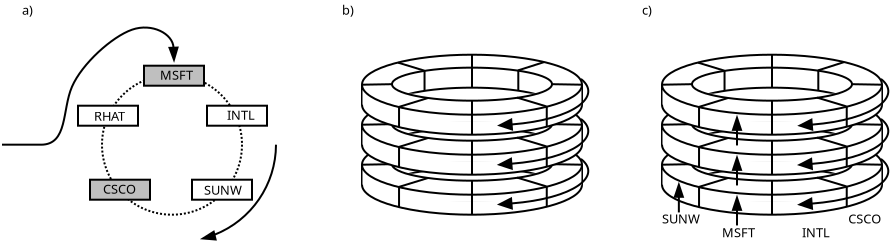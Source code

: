 <?xml version="1.0" encoding="UTF-8"?>
<dia:diagram xmlns:dia="http://www.lysator.liu.se/~alla/dia/">
  <dia:layer name="Background" visible="true">
    <dia:object type="Standard - Ellipse" version="0" id="O0">
      <dia:attribute name="obj_pos">
        <dia:point val="5,8"/>
      </dia:attribute>
      <dia:attribute name="obj_bb">
        <dia:rectangle val="4.95,7.95;12.05,15.05"/>
      </dia:attribute>
      <dia:attribute name="elem_corner">
        <dia:point val="5,8"/>
      </dia:attribute>
      <dia:attribute name="elem_width">
        <dia:real val="7"/>
      </dia:attribute>
      <dia:attribute name="elem_height">
        <dia:real val="7"/>
      </dia:attribute>
      <dia:attribute name="show_background">
        <dia:boolean val="false"/>
      </dia:attribute>
      <dia:attribute name="line_style">
        <dia:enum val="4"/>
      </dia:attribute>
    </dia:object>
    <dia:object type="Standard - Box" version="0" id="O1">
      <dia:attribute name="obj_pos">
        <dia:point val="7.1,7.55"/>
      </dia:attribute>
      <dia:attribute name="obj_bb">
        <dia:rectangle val="7.05,7.5;10.15,8.6"/>
      </dia:attribute>
      <dia:attribute name="elem_corner">
        <dia:point val="7.1,7.55"/>
      </dia:attribute>
      <dia:attribute name="elem_width">
        <dia:real val="3"/>
      </dia:attribute>
      <dia:attribute name="elem_height">
        <dia:real val="1"/>
      </dia:attribute>
      <dia:attribute name="inner_color">
        <dia:color val="#bfbfbf"/>
      </dia:attribute>
      <dia:attribute name="show_background">
        <dia:boolean val="true"/>
      </dia:attribute>
    </dia:object>
    <dia:object type="Standard - Text" version="0" id="O2">
      <dia:attribute name="obj_pos">
        <dia:point val="7.9,8.25"/>
      </dia:attribute>
      <dia:attribute name="obj_bb">
        <dia:rectangle val="7.9,7.6;9.5,8.6"/>
      </dia:attribute>
      <dia:attribute name="text">
        <dia:composite type="text">
          <dia:attribute name="string">
            <dia:string>#MSFT#</dia:string>
          </dia:attribute>
          <dia:attribute name="font">
            <dia:font family="sans" style="0" name="Helvetica"/>
          </dia:attribute>
          <dia:attribute name="height">
            <dia:real val="0.8"/>
          </dia:attribute>
          <dia:attribute name="pos">
            <dia:point val="7.9,8.25"/>
          </dia:attribute>
          <dia:attribute name="color">
            <dia:color val="#000000"/>
          </dia:attribute>
          <dia:attribute name="alignment">
            <dia:enum val="0"/>
          </dia:attribute>
        </dia:composite>
      </dia:attribute>
    </dia:object>
    <dia:object type="Standard - Box" version="0" id="O3">
      <dia:attribute name="obj_pos">
        <dia:point val="3.8,9.55"/>
      </dia:attribute>
      <dia:attribute name="obj_bb">
        <dia:rectangle val="3.75,9.5;6.85,10.6"/>
      </dia:attribute>
      <dia:attribute name="elem_corner">
        <dia:point val="3.8,9.55"/>
      </dia:attribute>
      <dia:attribute name="elem_width">
        <dia:real val="3"/>
      </dia:attribute>
      <dia:attribute name="elem_height">
        <dia:real val="1"/>
      </dia:attribute>
      <dia:attribute name="show_background">
        <dia:boolean val="true"/>
      </dia:attribute>
    </dia:object>
    <dia:object type="Standard - Box" version="0" id="O4">
      <dia:attribute name="obj_pos">
        <dia:point val="10.25,9.55"/>
      </dia:attribute>
      <dia:attribute name="obj_bb">
        <dia:rectangle val="10.2,9.5;13.3,10.6"/>
      </dia:attribute>
      <dia:attribute name="elem_corner">
        <dia:point val="10.25,9.55"/>
      </dia:attribute>
      <dia:attribute name="elem_width">
        <dia:real val="3"/>
      </dia:attribute>
      <dia:attribute name="elem_height">
        <dia:real val="1"/>
      </dia:attribute>
      <dia:attribute name="show_background">
        <dia:boolean val="true"/>
      </dia:attribute>
    </dia:object>
    <dia:object type="Standard - Box" version="0" id="O5">
      <dia:attribute name="obj_pos">
        <dia:point val="9.5,13.25"/>
      </dia:attribute>
      <dia:attribute name="obj_bb">
        <dia:rectangle val="9.45,13.2;12.55,14.3"/>
      </dia:attribute>
      <dia:attribute name="elem_corner">
        <dia:point val="9.5,13.25"/>
      </dia:attribute>
      <dia:attribute name="elem_width">
        <dia:real val="3"/>
      </dia:attribute>
      <dia:attribute name="elem_height">
        <dia:real val="1"/>
      </dia:attribute>
      <dia:attribute name="show_background">
        <dia:boolean val="true"/>
      </dia:attribute>
    </dia:object>
    <dia:object type="Standard - Box" version="0" id="O6">
      <dia:attribute name="obj_pos">
        <dia:point val="4.4,13.25"/>
      </dia:attribute>
      <dia:attribute name="obj_bb">
        <dia:rectangle val="4.35,13.2;7.45,14.3"/>
      </dia:attribute>
      <dia:attribute name="elem_corner">
        <dia:point val="4.4,13.25"/>
      </dia:attribute>
      <dia:attribute name="elem_width">
        <dia:real val="3"/>
      </dia:attribute>
      <dia:attribute name="elem_height">
        <dia:real val="1"/>
      </dia:attribute>
      <dia:attribute name="inner_color">
        <dia:color val="#bfbfbf"/>
      </dia:attribute>
      <dia:attribute name="show_background">
        <dia:boolean val="true"/>
      </dia:attribute>
    </dia:object>
    <dia:object type="Standard - Text" version="0" id="O7">
      <dia:attribute name="obj_pos">
        <dia:point val="4.6,10.3"/>
      </dia:attribute>
      <dia:attribute name="obj_bb">
        <dia:rectangle val="4.6,9.65;6.25,10.65"/>
      </dia:attribute>
      <dia:attribute name="text">
        <dia:composite type="text">
          <dia:attribute name="string">
            <dia:string>#RHAT#</dia:string>
          </dia:attribute>
          <dia:attribute name="font">
            <dia:font family="sans" style="0" name="Helvetica"/>
          </dia:attribute>
          <dia:attribute name="height">
            <dia:real val="0.8"/>
          </dia:attribute>
          <dia:attribute name="pos">
            <dia:point val="4.6,10.3"/>
          </dia:attribute>
          <dia:attribute name="color">
            <dia:color val="#000000"/>
          </dia:attribute>
          <dia:attribute name="alignment">
            <dia:enum val="0"/>
          </dia:attribute>
        </dia:composite>
      </dia:attribute>
    </dia:object>
    <dia:object type="Standard - Text" version="0" id="O8">
      <dia:attribute name="obj_pos">
        <dia:point val="11.25,10.25"/>
      </dia:attribute>
      <dia:attribute name="obj_bb">
        <dia:rectangle val="11.25,9.6;12.55,10.6"/>
      </dia:attribute>
      <dia:attribute name="text">
        <dia:composite type="text">
          <dia:attribute name="string">
            <dia:string>#INTL#</dia:string>
          </dia:attribute>
          <dia:attribute name="font">
            <dia:font family="sans" style="0" name="Helvetica"/>
          </dia:attribute>
          <dia:attribute name="height">
            <dia:real val="0.8"/>
          </dia:attribute>
          <dia:attribute name="pos">
            <dia:point val="11.25,10.25"/>
          </dia:attribute>
          <dia:attribute name="color">
            <dia:color val="#000000"/>
          </dia:attribute>
          <dia:attribute name="alignment">
            <dia:enum val="0"/>
          </dia:attribute>
        </dia:composite>
      </dia:attribute>
    </dia:object>
    <dia:object type="Standard - Text" version="0" id="O9">
      <dia:attribute name="obj_pos">
        <dia:point val="5.05,13.95"/>
      </dia:attribute>
      <dia:attribute name="obj_bb">
        <dia:rectangle val="5.05,13.3;6.8,14.3"/>
      </dia:attribute>
      <dia:attribute name="text">
        <dia:composite type="text">
          <dia:attribute name="string">
            <dia:string>#CSCO#</dia:string>
          </dia:attribute>
          <dia:attribute name="font">
            <dia:font family="sans" style="0" name="Helvetica"/>
          </dia:attribute>
          <dia:attribute name="height">
            <dia:real val="0.8"/>
          </dia:attribute>
          <dia:attribute name="pos">
            <dia:point val="5.05,13.95"/>
          </dia:attribute>
          <dia:attribute name="color">
            <dia:color val="#000000"/>
          </dia:attribute>
          <dia:attribute name="alignment">
            <dia:enum val="0"/>
          </dia:attribute>
        </dia:composite>
      </dia:attribute>
    </dia:object>
    <dia:object type="Standard - Text" version="0" id="O10">
      <dia:attribute name="obj_pos">
        <dia:point val="10.1,14"/>
      </dia:attribute>
      <dia:attribute name="obj_bb">
        <dia:rectangle val="10.1,13.35;11.95,14.35"/>
      </dia:attribute>
      <dia:attribute name="text">
        <dia:composite type="text">
          <dia:attribute name="string">
            <dia:string>#SUNW#</dia:string>
          </dia:attribute>
          <dia:attribute name="font">
            <dia:font family="sans" style="0" name="Helvetica"/>
          </dia:attribute>
          <dia:attribute name="height">
            <dia:real val="0.8"/>
          </dia:attribute>
          <dia:attribute name="pos">
            <dia:point val="10.1,14"/>
          </dia:attribute>
          <dia:attribute name="color">
            <dia:color val="#000000"/>
          </dia:attribute>
          <dia:attribute name="alignment">
            <dia:enum val="0"/>
          </dia:attribute>
        </dia:composite>
      </dia:attribute>
    </dia:object>
    <dia:object type="Standard - Arc" version="0" id="O11">
      <dia:attribute name="obj_pos">
        <dia:point val="13.7,11.5"/>
      </dia:attribute>
      <dia:attribute name="obj_bb">
        <dia:rectangle val="9.655,11.43;13.77,16.487"/>
      </dia:attribute>
      <dia:attribute name="conn_endpoints">
        <dia:point val="13.7,11.5"/>
        <dia:point val="10,16.2"/>
      </dia:attribute>
      <dia:attribute name="curve_distance">
        <dia:real val="-1.031"/>
      </dia:attribute>
      <dia:attribute name="end_arrow">
        <dia:enum val="3"/>
      </dia:attribute>
      <dia:attribute name="end_arrow_length">
        <dia:real val="0.6"/>
      </dia:attribute>
      <dia:attribute name="end_arrow_width">
        <dia:real val="0.4"/>
      </dia:attribute>
    </dia:object>
    <dia:object type="Standard - BezierLine" version="0" id="O12">
      <dia:attribute name="obj_pos">
        <dia:point val="0,11.5"/>
      </dia:attribute>
      <dia:attribute name="obj_bb">
        <dia:rectangle val="-0.05,5.597;9.002,11.55"/>
      </dia:attribute>
      <dia:attribute name="bez_points">
        <dia:point val="0,11.5"/>
        <dia:point val="1.2,11.5"/>
        <dia:point val="0.6,11.5"/>
        <dia:point val="1.95,11.5"/>
        <dia:point val="3.3,11.5"/>
        <dia:point val="3,9.75"/>
        <dia:point val="3.5,8.6"/>
        <dia:point val="4,7.45"/>
        <dia:point val="5.5,6.1"/>
        <dia:point val="6.5,5.75"/>
        <dia:point val="7.5,5.4"/>
        <dia:point val="8.55,5.95"/>
        <dia:point val="8.6,7.3"/>
      </dia:attribute>
      <dia:attribute name="corner_types">
        <dia:enum val="0"/>
        <dia:enum val="0"/>
        <dia:enum val="0"/>
        <dia:enum val="0"/>
        <dia:enum val="0"/>
      </dia:attribute>
      <dia:attribute name="end_arrow">
        <dia:enum val="3"/>
      </dia:attribute>
      <dia:attribute name="end_arrow_length">
        <dia:real val="0.6"/>
      </dia:attribute>
      <dia:attribute name="end_arrow_width">
        <dia:real val="0.4"/>
      </dia:attribute>
    </dia:object>
    <dia:group>
      <dia:object type="Standard - Ellipse" version="0" id="O13">
        <dia:attribute name="obj_pos">
          <dia:point val="18,12"/>
        </dia:attribute>
        <dia:attribute name="obj_bb">
          <dia:rectangle val="17.95,11.95;29.05,15.05"/>
        </dia:attribute>
        <dia:attribute name="elem_corner">
          <dia:point val="18,12"/>
        </dia:attribute>
        <dia:attribute name="elem_width">
          <dia:real val="11"/>
        </dia:attribute>
        <dia:attribute name="elem_height">
          <dia:real val="3"/>
        </dia:attribute>
      </dia:object>
      <dia:object type="Standard - Ellipse" version="0" id="O14">
        <dia:attribute name="obj_pos">
          <dia:point val="19.5,12.647"/>
        </dia:attribute>
        <dia:attribute name="obj_bb">
          <dia:rectangle val="19.45,12.597;27.55,14.35"/>
        </dia:attribute>
        <dia:attribute name="elem_corner">
          <dia:point val="19.5,12.647"/>
        </dia:attribute>
        <dia:attribute name="elem_width">
          <dia:real val="8"/>
        </dia:attribute>
        <dia:attribute name="elem_height">
          <dia:real val="1.653"/>
        </dia:attribute>
      </dia:object>
      <dia:object type="Standard - Line" version="0" id="O15">
        <dia:attribute name="obj_pos">
          <dia:point val="18,12.5"/>
        </dia:attribute>
        <dia:attribute name="obj_bb">
          <dia:rectangle val="17.95,12.45;18.05,13.55"/>
        </dia:attribute>
        <dia:attribute name="conn_endpoints">
          <dia:point val="18,12.5"/>
          <dia:point val="18,13.5"/>
        </dia:attribute>
        <dia:attribute name="numcp">
          <dia:int val="1"/>
        </dia:attribute>
        <dia:connections>
          <dia:connection handle="0" to="O22" connection="3"/>
          <dia:connection handle="1" to="O13" connection="3"/>
        </dia:connections>
      </dia:object>
      <dia:object type="Standard - Line" version="0" id="O16">
        <dia:attribute name="obj_pos">
          <dia:point val="29,12.5"/>
        </dia:attribute>
        <dia:attribute name="obj_bb">
          <dia:rectangle val="28.95,12.45;29.05,13.55"/>
        </dia:attribute>
        <dia:attribute name="conn_endpoints">
          <dia:point val="29,12.5"/>
          <dia:point val="29,13.5"/>
        </dia:attribute>
        <dia:attribute name="numcp">
          <dia:int val="1"/>
        </dia:attribute>
        <dia:connections>
          <dia:connection handle="0" to="O22" connection="4"/>
          <dia:connection handle="1" to="O13" connection="4"/>
        </dia:connections>
      </dia:object>
      <dia:object type="Standard - Box" version="0" id="O17">
        <dia:attribute name="obj_pos">
          <dia:point val="18.05,12.8"/>
        </dia:attribute>
        <dia:attribute name="obj_bb">
          <dia:rectangle val="18.05,12.8;18.434,13.475"/>
        </dia:attribute>
        <dia:attribute name="elem_corner">
          <dia:point val="18.05,12.8"/>
        </dia:attribute>
        <dia:attribute name="elem_width">
          <dia:real val="0.384"/>
        </dia:attribute>
        <dia:attribute name="elem_height">
          <dia:real val="0.675"/>
        </dia:attribute>
        <dia:attribute name="border_width">
          <dia:real val="0"/>
        </dia:attribute>
        <dia:attribute name="border_color">
          <dia:color val="#ffffff"/>
        </dia:attribute>
        <dia:attribute name="show_background">
          <dia:boolean val="true"/>
        </dia:attribute>
      </dia:object>
      <dia:object type="Standard - Box" version="0" id="O18">
        <dia:attribute name="obj_pos">
          <dia:point val="27.525,12.213"/>
        </dia:attribute>
        <dia:attribute name="obj_bb">
          <dia:rectangle val="27.525,12.213;28.947,13.507"/>
        </dia:attribute>
        <dia:attribute name="elem_corner">
          <dia:point val="27.525,12.213"/>
        </dia:attribute>
        <dia:attribute name="elem_width">
          <dia:real val="1.422"/>
        </dia:attribute>
        <dia:attribute name="elem_height">
          <dia:real val="1.294"/>
        </dia:attribute>
        <dia:attribute name="border_width">
          <dia:real val="0"/>
        </dia:attribute>
        <dia:attribute name="border_color">
          <dia:color val="#ffffff"/>
        </dia:attribute>
        <dia:attribute name="show_background">
          <dia:boolean val="true"/>
        </dia:attribute>
      </dia:object>
      <dia:object type="Standard - Box" version="0" id="O19">
        <dia:attribute name="obj_pos">
          <dia:point val="18.406,11.861"/>
        </dia:attribute>
        <dia:attribute name="obj_bb">
          <dia:rectangle val="18.406,11.861;20.016,12.975"/>
        </dia:attribute>
        <dia:attribute name="elem_corner">
          <dia:point val="18.406,11.861"/>
        </dia:attribute>
        <dia:attribute name="elem_width">
          <dia:real val="1.609"/>
        </dia:attribute>
        <dia:attribute name="elem_height">
          <dia:real val="1.114"/>
        </dia:attribute>
        <dia:attribute name="border_width">
          <dia:real val="0"/>
        </dia:attribute>
        <dia:attribute name="border_color">
          <dia:color val="#ffffff"/>
        </dia:attribute>
        <dia:attribute name="show_background">
          <dia:boolean val="true"/>
        </dia:attribute>
      </dia:object>
      <dia:object type="Standard - Box" version="0" id="O20">
        <dia:attribute name="obj_pos">
          <dia:point val="19.925,11.848"/>
        </dia:attribute>
        <dia:attribute name="obj_bb">
          <dia:rectangle val="19.925,11.848;27.64,12.544"/>
        </dia:attribute>
        <dia:attribute name="elem_corner">
          <dia:point val="19.925,11.848"/>
        </dia:attribute>
        <dia:attribute name="elem_width">
          <dia:real val="7.715"/>
        </dia:attribute>
        <dia:attribute name="elem_height">
          <dia:real val="0.696"/>
        </dia:attribute>
        <dia:attribute name="border_width">
          <dia:real val="0"/>
        </dia:attribute>
        <dia:attribute name="border_color">
          <dia:color val="#ffffff"/>
        </dia:attribute>
        <dia:attribute name="show_background">
          <dia:boolean val="true"/>
        </dia:attribute>
      </dia:object>
      <dia:object type="Standard - Box" version="0" id="O21">
        <dia:attribute name="obj_pos">
          <dia:point val="19.437,12.975"/>
        </dia:attribute>
        <dia:attribute name="obj_bb">
          <dia:rectangle val="19.437,12.975;27.602,14.35"/>
        </dia:attribute>
        <dia:attribute name="elem_corner">
          <dia:point val="19.437,12.975"/>
        </dia:attribute>
        <dia:attribute name="elem_width">
          <dia:real val="8.165"/>
        </dia:attribute>
        <dia:attribute name="elem_height">
          <dia:real val="1.375"/>
        </dia:attribute>
        <dia:attribute name="border_width">
          <dia:real val="0"/>
        </dia:attribute>
        <dia:attribute name="border_color">
          <dia:color val="#ffffff"/>
        </dia:attribute>
        <dia:attribute name="show_background">
          <dia:boolean val="true"/>
        </dia:attribute>
      </dia:object>
      <dia:object type="Standard - Ellipse" version="0" id="O22">
        <dia:attribute name="obj_pos">
          <dia:point val="18,11"/>
        </dia:attribute>
        <dia:attribute name="obj_bb">
          <dia:rectangle val="17.95,10.95;29.05,14.05"/>
        </dia:attribute>
        <dia:attribute name="elem_corner">
          <dia:point val="18,11"/>
        </dia:attribute>
        <dia:attribute name="elem_width">
          <dia:real val="11"/>
        </dia:attribute>
        <dia:attribute name="elem_height">
          <dia:real val="3"/>
        </dia:attribute>
        <dia:attribute name="show_background">
          <dia:boolean val="false"/>
        </dia:attribute>
      </dia:object>
      <dia:object type="Standard - Ellipse" version="0" id="O23">
        <dia:attribute name="obj_pos">
          <dia:point val="19.5,11.647"/>
        </dia:attribute>
        <dia:attribute name="obj_bb">
          <dia:rectangle val="19.45,11.597;27.55,13.35"/>
        </dia:attribute>
        <dia:attribute name="elem_corner">
          <dia:point val="19.5,11.647"/>
        </dia:attribute>
        <dia:attribute name="elem_width">
          <dia:real val="8"/>
        </dia:attribute>
        <dia:attribute name="elem_height">
          <dia:real val="1.653"/>
        </dia:attribute>
        <dia:attribute name="show_background">
          <dia:boolean val="false"/>
        </dia:attribute>
      </dia:object>
      <dia:object type="Standard - Line" version="0" id="O24">
        <dia:attribute name="obj_pos">
          <dia:point val="23.5,14"/>
        </dia:attribute>
        <dia:attribute name="obj_bb">
          <dia:rectangle val="23.45,13.95;23.55,15.05"/>
        </dia:attribute>
        <dia:attribute name="conn_endpoints">
          <dia:point val="23.5,14"/>
          <dia:point val="23.5,15"/>
        </dia:attribute>
        <dia:attribute name="numcp">
          <dia:int val="1"/>
        </dia:attribute>
        <dia:connections>
          <dia:connection handle="0" to="O22" connection="6"/>
          <dia:connection handle="1" to="O13" connection="6"/>
        </dia:connections>
      </dia:object>
      <dia:object type="Standard - Line" version="0" id="O25">
        <dia:attribute name="obj_pos">
          <dia:point val="23.5,11.647"/>
        </dia:attribute>
        <dia:attribute name="obj_bb">
          <dia:rectangle val="23.45,11.597;23.55,12.697"/>
        </dia:attribute>
        <dia:attribute name="conn_endpoints">
          <dia:point val="23.5,11.647"/>
          <dia:point val="23.5,12.647"/>
        </dia:attribute>
        <dia:attribute name="numcp">
          <dia:int val="1"/>
        </dia:attribute>
        <dia:connections>
          <dia:connection handle="0" to="O23" connection="1"/>
          <dia:connection handle="1" to="O14" connection="1"/>
        </dia:connections>
      </dia:object>
      <dia:object type="Standard - Line" version="0" id="O26">
        <dia:attribute name="obj_pos">
          <dia:point val="23.5,11"/>
        </dia:attribute>
        <dia:attribute name="obj_bb">
          <dia:rectangle val="23.45,10.95;23.55,11.697"/>
        </dia:attribute>
        <dia:attribute name="conn_endpoints">
          <dia:point val="23.5,11"/>
          <dia:point val="23.5,11.647"/>
        </dia:attribute>
        <dia:attribute name="numcp">
          <dia:int val="1"/>
        </dia:attribute>
        <dia:connections>
          <dia:connection handle="0" to="O22" connection="1"/>
          <dia:connection handle="1" to="O23" connection="1"/>
        </dia:connections>
      </dia:object>
      <dia:object type="Standard - Line" version="0" id="O27">
        <dia:attribute name="obj_pos">
          <dia:point val="23.5,13.3"/>
        </dia:attribute>
        <dia:attribute name="obj_bb">
          <dia:rectangle val="23.45,13.25;23.55,14.05"/>
        </dia:attribute>
        <dia:attribute name="conn_endpoints">
          <dia:point val="23.5,13.3"/>
          <dia:point val="23.5,14"/>
        </dia:attribute>
        <dia:attribute name="numcp">
          <dia:int val="1"/>
        </dia:attribute>
        <dia:connections>
          <dia:connection handle="0" to="O23" connection="6"/>
          <dia:connection handle="1" to="O22" connection="6"/>
        </dia:connections>
      </dia:object>
      <dia:object type="Standard - Line" version="0" id="O28">
        <dia:attribute name="obj_pos">
          <dia:point val="27.238,13.588"/>
        </dia:attribute>
        <dia:attribute name="obj_bb">
          <dia:rectangle val="27.188,13.537;27.288,14.637"/>
        </dia:attribute>
        <dia:attribute name="conn_endpoints">
          <dia:point val="27.238,13.588"/>
          <dia:point val="27.238,14.588"/>
        </dia:attribute>
        <dia:attribute name="numcp">
          <dia:int val="1"/>
        </dia:attribute>
      </dia:object>
      <dia:object type="Standard - Line" version="0" id="O29">
        <dia:attribute name="obj_pos">
          <dia:point val="19.852,13.62"/>
        </dia:attribute>
        <dia:attribute name="obj_bb">
          <dia:rectangle val="19.802,13.57;19.902,14.67"/>
        </dia:attribute>
        <dia:attribute name="conn_endpoints">
          <dia:point val="19.852,13.62"/>
          <dia:point val="19.852,14.62"/>
        </dia:attribute>
        <dia:attribute name="numcp">
          <dia:int val="1"/>
        </dia:attribute>
      </dia:object>
      <dia:object type="Standard - Line" version="0" id="O30">
        <dia:attribute name="obj_pos">
          <dia:point val="29,12.5"/>
        </dia:attribute>
        <dia:attribute name="obj_bb">
          <dia:rectangle val="27.449,12.423;29.051,12.551"/>
        </dia:attribute>
        <dia:attribute name="conn_endpoints">
          <dia:point val="29,12.5"/>
          <dia:point val="27.5,12.474"/>
        </dia:attribute>
        <dia:attribute name="numcp">
          <dia:int val="1"/>
        </dia:attribute>
        <dia:connections>
          <dia:connection handle="0" to="O22" connection="4"/>
          <dia:connection handle="1" to="O23" connection="4"/>
        </dia:connections>
      </dia:object>
      <dia:object type="Standard - Line" version="0" id="O31">
        <dia:attribute name="obj_pos">
          <dia:point val="25.752,13.145"/>
        </dia:attribute>
        <dia:attribute name="obj_bb">
          <dia:rectangle val="25.69,13.083;27.283,13.649"/>
        </dia:attribute>
        <dia:attribute name="conn_endpoints">
          <dia:point val="25.752,13.145"/>
          <dia:point val="27.221,13.586"/>
        </dia:attribute>
        <dia:attribute name="numcp">
          <dia:int val="1"/>
        </dia:attribute>
      </dia:object>
      <dia:object type="Standard - Line" version="0" id="O32">
        <dia:attribute name="obj_pos">
          <dia:point val="19.809,11.399"/>
        </dia:attribute>
        <dia:attribute name="obj_bb">
          <dia:rectangle val="19.746,11.336;21.184,11.861"/>
        </dia:attribute>
        <dia:attribute name="conn_endpoints">
          <dia:point val="19.809,11.399"/>
          <dia:point val="21.121,11.799"/>
        </dia:attribute>
        <dia:attribute name="numcp">
          <dia:int val="1"/>
        </dia:attribute>
      </dia:object>
      <dia:object type="Standard - Line" version="0" id="O33">
        <dia:attribute name="obj_pos">
          <dia:point val="27.102,11.37"/>
        </dia:attribute>
        <dia:attribute name="obj_bb">
          <dia:rectangle val="25.733,11.307;27.165,11.849"/>
        </dia:attribute>
        <dia:attribute name="conn_endpoints">
          <dia:point val="27.102,11.37"/>
          <dia:point val="25.796,11.786"/>
        </dia:attribute>
        <dia:attribute name="numcp">
          <dia:int val="1"/>
        </dia:attribute>
      </dia:object>
      <dia:object type="Standard - Line" version="0" id="O34">
        <dia:attribute name="obj_pos">
          <dia:point val="21.309,13.161"/>
        </dia:attribute>
        <dia:attribute name="obj_bb">
          <dia:rectangle val="19.784,13.099;21.371,13.674"/>
        </dia:attribute>
        <dia:attribute name="conn_endpoints">
          <dia:point val="21.309,13.161"/>
          <dia:point val="19.846,13.611"/>
        </dia:attribute>
        <dia:attribute name="numcp">
          <dia:int val="1"/>
        </dia:attribute>
      </dia:object>
      <dia:object type="Standard - Line" version="0" id="O35">
        <dia:attribute name="obj_pos">
          <dia:point val="19.5,12.474"/>
        </dia:attribute>
        <dia:attribute name="obj_bb">
          <dia:rectangle val="17.949,12.423;19.551,12.551"/>
        </dia:attribute>
        <dia:attribute name="conn_endpoints">
          <dia:point val="19.5,12.474"/>
          <dia:point val="18,12.5"/>
        </dia:attribute>
        <dia:attribute name="numcp">
          <dia:int val="1"/>
        </dia:attribute>
        <dia:connections>
          <dia:connection handle="0" to="O23" connection="3"/>
          <dia:connection handle="1" to="O22" connection="3"/>
        </dia:connections>
      </dia:object>
      <dia:object type="Standard - Line" version="0" id="O36">
        <dia:attribute name="obj_pos">
          <dia:point val="21.127,11.808"/>
        </dia:attribute>
        <dia:attribute name="obj_bb">
          <dia:rectangle val="21.077,11.758;21.177,12.858"/>
        </dia:attribute>
        <dia:attribute name="conn_endpoints">
          <dia:point val="21.127,11.808"/>
          <dia:point val="21.127,12.808"/>
        </dia:attribute>
        <dia:attribute name="numcp">
          <dia:int val="1"/>
        </dia:attribute>
      </dia:object>
      <dia:object type="Standard - Line" version="0" id="O37">
        <dia:attribute name="obj_pos">
          <dia:point val="25.815,11.795"/>
        </dia:attribute>
        <dia:attribute name="obj_bb">
          <dia:rectangle val="25.765,11.745;25.865,12.845"/>
        </dia:attribute>
        <dia:attribute name="conn_endpoints">
          <dia:point val="25.815,11.795"/>
          <dia:point val="25.815,12.795"/>
        </dia:attribute>
        <dia:attribute name="numcp">
          <dia:int val="1"/>
        </dia:attribute>
      </dia:object>
    </dia:group>
    <dia:group>
      <dia:object type="Standard - Ellipse" version="0" id="O38">
        <dia:attribute name="obj_pos">
          <dia:point val="18,10"/>
        </dia:attribute>
        <dia:attribute name="obj_bb">
          <dia:rectangle val="17.95,9.95;29.05,13.05"/>
        </dia:attribute>
        <dia:attribute name="elem_corner">
          <dia:point val="18,10"/>
        </dia:attribute>
        <dia:attribute name="elem_width">
          <dia:real val="11"/>
        </dia:attribute>
        <dia:attribute name="elem_height">
          <dia:real val="3"/>
        </dia:attribute>
      </dia:object>
      <dia:object type="Standard - Ellipse" version="0" id="O39">
        <dia:attribute name="obj_pos">
          <dia:point val="19.5,10.647"/>
        </dia:attribute>
        <dia:attribute name="obj_bb">
          <dia:rectangle val="19.45,10.597;27.55,12.35"/>
        </dia:attribute>
        <dia:attribute name="elem_corner">
          <dia:point val="19.5,10.647"/>
        </dia:attribute>
        <dia:attribute name="elem_width">
          <dia:real val="8"/>
        </dia:attribute>
        <dia:attribute name="elem_height">
          <dia:real val="1.653"/>
        </dia:attribute>
      </dia:object>
      <dia:object type="Standard - Line" version="0" id="O40">
        <dia:attribute name="obj_pos">
          <dia:point val="18,10.5"/>
        </dia:attribute>
        <dia:attribute name="obj_bb">
          <dia:rectangle val="17.95,10.45;18.05,11.55"/>
        </dia:attribute>
        <dia:attribute name="conn_endpoints">
          <dia:point val="18,10.5"/>
          <dia:point val="18,11.5"/>
        </dia:attribute>
        <dia:attribute name="numcp">
          <dia:int val="1"/>
        </dia:attribute>
        <dia:connections>
          <dia:connection handle="0" to="O47" connection="3"/>
          <dia:connection handle="1" to="O38" connection="3"/>
        </dia:connections>
      </dia:object>
      <dia:object type="Standard - Line" version="0" id="O41">
        <dia:attribute name="obj_pos">
          <dia:point val="29,10.5"/>
        </dia:attribute>
        <dia:attribute name="obj_bb">
          <dia:rectangle val="28.95,10.45;29.05,11.55"/>
        </dia:attribute>
        <dia:attribute name="conn_endpoints">
          <dia:point val="29,10.5"/>
          <dia:point val="29,11.5"/>
        </dia:attribute>
        <dia:attribute name="numcp">
          <dia:int val="1"/>
        </dia:attribute>
        <dia:connections>
          <dia:connection handle="0" to="O47" connection="4"/>
          <dia:connection handle="1" to="O38" connection="4"/>
        </dia:connections>
      </dia:object>
      <dia:object type="Standard - Box" version="0" id="O42">
        <dia:attribute name="obj_pos">
          <dia:point val="18.05,10.8"/>
        </dia:attribute>
        <dia:attribute name="obj_bb">
          <dia:rectangle val="18.05,10.8;18.434,11.475"/>
        </dia:attribute>
        <dia:attribute name="elem_corner">
          <dia:point val="18.05,10.8"/>
        </dia:attribute>
        <dia:attribute name="elem_width">
          <dia:real val="0.384"/>
        </dia:attribute>
        <dia:attribute name="elem_height">
          <dia:real val="0.675"/>
        </dia:attribute>
        <dia:attribute name="border_width">
          <dia:real val="0"/>
        </dia:attribute>
        <dia:attribute name="border_color">
          <dia:color val="#ffffff"/>
        </dia:attribute>
        <dia:attribute name="show_background">
          <dia:boolean val="true"/>
        </dia:attribute>
      </dia:object>
      <dia:object type="Standard - Box" version="0" id="O43">
        <dia:attribute name="obj_pos">
          <dia:point val="27.525,10.213"/>
        </dia:attribute>
        <dia:attribute name="obj_bb">
          <dia:rectangle val="27.525,10.213;28.947,11.507"/>
        </dia:attribute>
        <dia:attribute name="elem_corner">
          <dia:point val="27.525,10.213"/>
        </dia:attribute>
        <dia:attribute name="elem_width">
          <dia:real val="1.422"/>
        </dia:attribute>
        <dia:attribute name="elem_height">
          <dia:real val="1.294"/>
        </dia:attribute>
        <dia:attribute name="border_width">
          <dia:real val="0"/>
        </dia:attribute>
        <dia:attribute name="border_color">
          <dia:color val="#ffffff"/>
        </dia:attribute>
        <dia:attribute name="show_background">
          <dia:boolean val="true"/>
        </dia:attribute>
      </dia:object>
      <dia:object type="Standard - Box" version="0" id="O44">
        <dia:attribute name="obj_pos">
          <dia:point val="18.406,9.861"/>
        </dia:attribute>
        <dia:attribute name="obj_bb">
          <dia:rectangle val="18.406,9.861;20.016,10.975"/>
        </dia:attribute>
        <dia:attribute name="elem_corner">
          <dia:point val="18.406,9.861"/>
        </dia:attribute>
        <dia:attribute name="elem_width">
          <dia:real val="1.609"/>
        </dia:attribute>
        <dia:attribute name="elem_height">
          <dia:real val="1.114"/>
        </dia:attribute>
        <dia:attribute name="border_width">
          <dia:real val="0"/>
        </dia:attribute>
        <dia:attribute name="border_color">
          <dia:color val="#ffffff"/>
        </dia:attribute>
        <dia:attribute name="show_background">
          <dia:boolean val="true"/>
        </dia:attribute>
      </dia:object>
      <dia:object type="Standard - Box" version="0" id="O45">
        <dia:attribute name="obj_pos">
          <dia:point val="19.925,9.848"/>
        </dia:attribute>
        <dia:attribute name="obj_bb">
          <dia:rectangle val="19.925,9.848;27.64,10.544"/>
        </dia:attribute>
        <dia:attribute name="elem_corner">
          <dia:point val="19.925,9.848"/>
        </dia:attribute>
        <dia:attribute name="elem_width">
          <dia:real val="7.715"/>
        </dia:attribute>
        <dia:attribute name="elem_height">
          <dia:real val="0.696"/>
        </dia:attribute>
        <dia:attribute name="border_width">
          <dia:real val="0"/>
        </dia:attribute>
        <dia:attribute name="border_color">
          <dia:color val="#ffffff"/>
        </dia:attribute>
        <dia:attribute name="show_background">
          <dia:boolean val="true"/>
        </dia:attribute>
      </dia:object>
      <dia:object type="Standard - Box" version="0" id="O46">
        <dia:attribute name="obj_pos">
          <dia:point val="19.437,10.975"/>
        </dia:attribute>
        <dia:attribute name="obj_bb">
          <dia:rectangle val="19.437,10.975;27.602,12.35"/>
        </dia:attribute>
        <dia:attribute name="elem_corner">
          <dia:point val="19.437,10.975"/>
        </dia:attribute>
        <dia:attribute name="elem_width">
          <dia:real val="8.165"/>
        </dia:attribute>
        <dia:attribute name="elem_height">
          <dia:real val="1.375"/>
        </dia:attribute>
        <dia:attribute name="border_width">
          <dia:real val="0"/>
        </dia:attribute>
        <dia:attribute name="border_color">
          <dia:color val="#ffffff"/>
        </dia:attribute>
        <dia:attribute name="show_background">
          <dia:boolean val="true"/>
        </dia:attribute>
      </dia:object>
      <dia:object type="Standard - Ellipse" version="0" id="O47">
        <dia:attribute name="obj_pos">
          <dia:point val="18,9"/>
        </dia:attribute>
        <dia:attribute name="obj_bb">
          <dia:rectangle val="17.95,8.95;29.05,12.05"/>
        </dia:attribute>
        <dia:attribute name="elem_corner">
          <dia:point val="18,9"/>
        </dia:attribute>
        <dia:attribute name="elem_width">
          <dia:real val="11"/>
        </dia:attribute>
        <dia:attribute name="elem_height">
          <dia:real val="3"/>
        </dia:attribute>
        <dia:attribute name="show_background">
          <dia:boolean val="false"/>
        </dia:attribute>
      </dia:object>
      <dia:object type="Standard - Ellipse" version="0" id="O48">
        <dia:attribute name="obj_pos">
          <dia:point val="19.5,9.647"/>
        </dia:attribute>
        <dia:attribute name="obj_bb">
          <dia:rectangle val="19.45,9.597;27.55,11.35"/>
        </dia:attribute>
        <dia:attribute name="elem_corner">
          <dia:point val="19.5,9.647"/>
        </dia:attribute>
        <dia:attribute name="elem_width">
          <dia:real val="8"/>
        </dia:attribute>
        <dia:attribute name="elem_height">
          <dia:real val="1.653"/>
        </dia:attribute>
        <dia:attribute name="show_background">
          <dia:boolean val="false"/>
        </dia:attribute>
      </dia:object>
      <dia:object type="Standard - Line" version="0" id="O49">
        <dia:attribute name="obj_pos">
          <dia:point val="23.5,12"/>
        </dia:attribute>
        <dia:attribute name="obj_bb">
          <dia:rectangle val="23.45,11.95;23.55,13.05"/>
        </dia:attribute>
        <dia:attribute name="conn_endpoints">
          <dia:point val="23.5,12"/>
          <dia:point val="23.5,13"/>
        </dia:attribute>
        <dia:attribute name="numcp">
          <dia:int val="1"/>
        </dia:attribute>
        <dia:connections>
          <dia:connection handle="0" to="O47" connection="6"/>
          <dia:connection handle="1" to="O38" connection="6"/>
        </dia:connections>
      </dia:object>
      <dia:object type="Standard - Line" version="0" id="O50">
        <dia:attribute name="obj_pos">
          <dia:point val="23.5,9.647"/>
        </dia:attribute>
        <dia:attribute name="obj_bb">
          <dia:rectangle val="23.45,9.597;23.55,10.697"/>
        </dia:attribute>
        <dia:attribute name="conn_endpoints">
          <dia:point val="23.5,9.647"/>
          <dia:point val="23.5,10.647"/>
        </dia:attribute>
        <dia:attribute name="numcp">
          <dia:int val="1"/>
        </dia:attribute>
        <dia:connections>
          <dia:connection handle="0" to="O48" connection="1"/>
          <dia:connection handle="1" to="O39" connection="1"/>
        </dia:connections>
      </dia:object>
      <dia:object type="Standard - Line" version="0" id="O51">
        <dia:attribute name="obj_pos">
          <dia:point val="23.5,9"/>
        </dia:attribute>
        <dia:attribute name="obj_bb">
          <dia:rectangle val="23.45,8.95;23.55,9.697"/>
        </dia:attribute>
        <dia:attribute name="conn_endpoints">
          <dia:point val="23.5,9"/>
          <dia:point val="23.5,9.647"/>
        </dia:attribute>
        <dia:attribute name="numcp">
          <dia:int val="1"/>
        </dia:attribute>
        <dia:connections>
          <dia:connection handle="0" to="O47" connection="1"/>
          <dia:connection handle="1" to="O48" connection="1"/>
        </dia:connections>
      </dia:object>
      <dia:object type="Standard - Line" version="0" id="O52">
        <dia:attribute name="obj_pos">
          <dia:point val="23.5,11.3"/>
        </dia:attribute>
        <dia:attribute name="obj_bb">
          <dia:rectangle val="23.45,11.25;23.55,12.05"/>
        </dia:attribute>
        <dia:attribute name="conn_endpoints">
          <dia:point val="23.5,11.3"/>
          <dia:point val="23.5,12"/>
        </dia:attribute>
        <dia:attribute name="numcp">
          <dia:int val="1"/>
        </dia:attribute>
        <dia:connections>
          <dia:connection handle="0" to="O48" connection="6"/>
          <dia:connection handle="1" to="O47" connection="6"/>
        </dia:connections>
      </dia:object>
      <dia:object type="Standard - Line" version="0" id="O53">
        <dia:attribute name="obj_pos">
          <dia:point val="27.238,11.588"/>
        </dia:attribute>
        <dia:attribute name="obj_bb">
          <dia:rectangle val="27.188,11.537;27.288,12.637"/>
        </dia:attribute>
        <dia:attribute name="conn_endpoints">
          <dia:point val="27.238,11.588"/>
          <dia:point val="27.238,12.588"/>
        </dia:attribute>
        <dia:attribute name="numcp">
          <dia:int val="1"/>
        </dia:attribute>
      </dia:object>
      <dia:object type="Standard - Line" version="0" id="O54">
        <dia:attribute name="obj_pos">
          <dia:point val="19.852,11.62"/>
        </dia:attribute>
        <dia:attribute name="obj_bb">
          <dia:rectangle val="19.802,11.57;19.902,12.67"/>
        </dia:attribute>
        <dia:attribute name="conn_endpoints">
          <dia:point val="19.852,11.62"/>
          <dia:point val="19.852,12.62"/>
        </dia:attribute>
        <dia:attribute name="numcp">
          <dia:int val="1"/>
        </dia:attribute>
      </dia:object>
      <dia:object type="Standard - Line" version="0" id="O55">
        <dia:attribute name="obj_pos">
          <dia:point val="29,10.5"/>
        </dia:attribute>
        <dia:attribute name="obj_bb">
          <dia:rectangle val="27.449,10.423;29.051,10.551"/>
        </dia:attribute>
        <dia:attribute name="conn_endpoints">
          <dia:point val="29,10.5"/>
          <dia:point val="27.5,10.474"/>
        </dia:attribute>
        <dia:attribute name="numcp">
          <dia:int val="1"/>
        </dia:attribute>
        <dia:connections>
          <dia:connection handle="0" to="O47" connection="4"/>
          <dia:connection handle="1" to="O48" connection="4"/>
        </dia:connections>
      </dia:object>
      <dia:object type="Standard - Line" version="0" id="O56">
        <dia:attribute name="obj_pos">
          <dia:point val="25.752,11.145"/>
        </dia:attribute>
        <dia:attribute name="obj_bb">
          <dia:rectangle val="25.69,11.083;27.283,11.649"/>
        </dia:attribute>
        <dia:attribute name="conn_endpoints">
          <dia:point val="25.752,11.145"/>
          <dia:point val="27.221,11.586"/>
        </dia:attribute>
        <dia:attribute name="numcp">
          <dia:int val="1"/>
        </dia:attribute>
      </dia:object>
      <dia:object type="Standard - Line" version="0" id="O57">
        <dia:attribute name="obj_pos">
          <dia:point val="19.809,9.399"/>
        </dia:attribute>
        <dia:attribute name="obj_bb">
          <dia:rectangle val="19.746,9.336;21.184,9.861"/>
        </dia:attribute>
        <dia:attribute name="conn_endpoints">
          <dia:point val="19.809,9.399"/>
          <dia:point val="21.121,9.799"/>
        </dia:attribute>
        <dia:attribute name="numcp">
          <dia:int val="1"/>
        </dia:attribute>
      </dia:object>
      <dia:object type="Standard - Line" version="0" id="O58">
        <dia:attribute name="obj_pos">
          <dia:point val="27.102,9.37"/>
        </dia:attribute>
        <dia:attribute name="obj_bb">
          <dia:rectangle val="25.733,9.307;27.165,9.849"/>
        </dia:attribute>
        <dia:attribute name="conn_endpoints">
          <dia:point val="27.102,9.37"/>
          <dia:point val="25.796,9.786"/>
        </dia:attribute>
        <dia:attribute name="numcp">
          <dia:int val="1"/>
        </dia:attribute>
      </dia:object>
      <dia:object type="Standard - Line" version="0" id="O59">
        <dia:attribute name="obj_pos">
          <dia:point val="21.309,11.161"/>
        </dia:attribute>
        <dia:attribute name="obj_bb">
          <dia:rectangle val="19.784,11.099;21.371,11.674"/>
        </dia:attribute>
        <dia:attribute name="conn_endpoints">
          <dia:point val="21.309,11.161"/>
          <dia:point val="19.846,11.611"/>
        </dia:attribute>
        <dia:attribute name="numcp">
          <dia:int val="1"/>
        </dia:attribute>
      </dia:object>
      <dia:object type="Standard - Line" version="0" id="O60">
        <dia:attribute name="obj_pos">
          <dia:point val="19.5,10.474"/>
        </dia:attribute>
        <dia:attribute name="obj_bb">
          <dia:rectangle val="17.949,10.423;19.551,10.551"/>
        </dia:attribute>
        <dia:attribute name="conn_endpoints">
          <dia:point val="19.5,10.474"/>
          <dia:point val="18,10.5"/>
        </dia:attribute>
        <dia:attribute name="numcp">
          <dia:int val="1"/>
        </dia:attribute>
        <dia:connections>
          <dia:connection handle="0" to="O48" connection="3"/>
          <dia:connection handle="1" to="O47" connection="3"/>
        </dia:connections>
      </dia:object>
      <dia:object type="Standard - Line" version="0" id="O61">
        <dia:attribute name="obj_pos">
          <dia:point val="21.127,9.808"/>
        </dia:attribute>
        <dia:attribute name="obj_bb">
          <dia:rectangle val="21.077,9.758;21.177,10.858"/>
        </dia:attribute>
        <dia:attribute name="conn_endpoints">
          <dia:point val="21.127,9.808"/>
          <dia:point val="21.127,10.808"/>
        </dia:attribute>
        <dia:attribute name="numcp">
          <dia:int val="1"/>
        </dia:attribute>
      </dia:object>
      <dia:object type="Standard - Line" version="0" id="O62">
        <dia:attribute name="obj_pos">
          <dia:point val="25.815,9.795"/>
        </dia:attribute>
        <dia:attribute name="obj_bb">
          <dia:rectangle val="25.765,9.745;25.865,10.845"/>
        </dia:attribute>
        <dia:attribute name="conn_endpoints">
          <dia:point val="25.815,9.795"/>
          <dia:point val="25.815,10.795"/>
        </dia:attribute>
        <dia:attribute name="numcp">
          <dia:int val="1"/>
        </dia:attribute>
      </dia:object>
    </dia:group>
    <dia:group>
      <dia:object type="Standard - Ellipse" version="0" id="O63">
        <dia:attribute name="obj_pos">
          <dia:point val="18,8"/>
        </dia:attribute>
        <dia:attribute name="obj_bb">
          <dia:rectangle val="17.95,7.95;29.05,11.05"/>
        </dia:attribute>
        <dia:attribute name="elem_corner">
          <dia:point val="18,8"/>
        </dia:attribute>
        <dia:attribute name="elem_width">
          <dia:real val="11"/>
        </dia:attribute>
        <dia:attribute name="elem_height">
          <dia:real val="3"/>
        </dia:attribute>
      </dia:object>
      <dia:object type="Standard - Ellipse" version="0" id="O64">
        <dia:attribute name="obj_pos">
          <dia:point val="19.5,8.647"/>
        </dia:attribute>
        <dia:attribute name="obj_bb">
          <dia:rectangle val="19.45,8.597;27.55,10.35"/>
        </dia:attribute>
        <dia:attribute name="elem_corner">
          <dia:point val="19.5,8.647"/>
        </dia:attribute>
        <dia:attribute name="elem_width">
          <dia:real val="8"/>
        </dia:attribute>
        <dia:attribute name="elem_height">
          <dia:real val="1.653"/>
        </dia:attribute>
      </dia:object>
      <dia:object type="Standard - Line" version="0" id="O65">
        <dia:attribute name="obj_pos">
          <dia:point val="18,8.5"/>
        </dia:attribute>
        <dia:attribute name="obj_bb">
          <dia:rectangle val="17.95,8.45;18.05,9.55"/>
        </dia:attribute>
        <dia:attribute name="conn_endpoints">
          <dia:point val="18,8.5"/>
          <dia:point val="18,9.5"/>
        </dia:attribute>
        <dia:attribute name="numcp">
          <dia:int val="1"/>
        </dia:attribute>
        <dia:connections>
          <dia:connection handle="0" to="O72" connection="3"/>
          <dia:connection handle="1" to="O63" connection="3"/>
        </dia:connections>
      </dia:object>
      <dia:object type="Standard - Line" version="0" id="O66">
        <dia:attribute name="obj_pos">
          <dia:point val="29,8.5"/>
        </dia:attribute>
        <dia:attribute name="obj_bb">
          <dia:rectangle val="28.95,8.45;29.05,9.55"/>
        </dia:attribute>
        <dia:attribute name="conn_endpoints">
          <dia:point val="29,8.5"/>
          <dia:point val="29,9.5"/>
        </dia:attribute>
        <dia:attribute name="numcp">
          <dia:int val="1"/>
        </dia:attribute>
        <dia:connections>
          <dia:connection handle="0" to="O72" connection="4"/>
          <dia:connection handle="1" to="O63" connection="4"/>
        </dia:connections>
      </dia:object>
      <dia:object type="Standard - Box" version="0" id="O67">
        <dia:attribute name="obj_pos">
          <dia:point val="18.05,8.8"/>
        </dia:attribute>
        <dia:attribute name="obj_bb">
          <dia:rectangle val="18.05,8.8;18.434,9.475"/>
        </dia:attribute>
        <dia:attribute name="elem_corner">
          <dia:point val="18.05,8.8"/>
        </dia:attribute>
        <dia:attribute name="elem_width">
          <dia:real val="0.384"/>
        </dia:attribute>
        <dia:attribute name="elem_height">
          <dia:real val="0.675"/>
        </dia:attribute>
        <dia:attribute name="border_width">
          <dia:real val="0"/>
        </dia:attribute>
        <dia:attribute name="border_color">
          <dia:color val="#ffffff"/>
        </dia:attribute>
        <dia:attribute name="show_background">
          <dia:boolean val="true"/>
        </dia:attribute>
      </dia:object>
      <dia:object type="Standard - Box" version="0" id="O68">
        <dia:attribute name="obj_pos">
          <dia:point val="27.525,8.213"/>
        </dia:attribute>
        <dia:attribute name="obj_bb">
          <dia:rectangle val="27.525,8.213;28.947,9.507"/>
        </dia:attribute>
        <dia:attribute name="elem_corner">
          <dia:point val="27.525,8.213"/>
        </dia:attribute>
        <dia:attribute name="elem_width">
          <dia:real val="1.422"/>
        </dia:attribute>
        <dia:attribute name="elem_height">
          <dia:real val="1.294"/>
        </dia:attribute>
        <dia:attribute name="border_width">
          <dia:real val="0"/>
        </dia:attribute>
        <dia:attribute name="border_color">
          <dia:color val="#ffffff"/>
        </dia:attribute>
        <dia:attribute name="show_background">
          <dia:boolean val="true"/>
        </dia:attribute>
      </dia:object>
      <dia:object type="Standard - Box" version="0" id="O69">
        <dia:attribute name="obj_pos">
          <dia:point val="18.406,7.861"/>
        </dia:attribute>
        <dia:attribute name="obj_bb">
          <dia:rectangle val="18.406,7.861;20.016,8.975"/>
        </dia:attribute>
        <dia:attribute name="elem_corner">
          <dia:point val="18.406,7.861"/>
        </dia:attribute>
        <dia:attribute name="elem_width">
          <dia:real val="1.609"/>
        </dia:attribute>
        <dia:attribute name="elem_height">
          <dia:real val="1.114"/>
        </dia:attribute>
        <dia:attribute name="border_width">
          <dia:real val="0"/>
        </dia:attribute>
        <dia:attribute name="border_color">
          <dia:color val="#ffffff"/>
        </dia:attribute>
        <dia:attribute name="show_background">
          <dia:boolean val="true"/>
        </dia:attribute>
      </dia:object>
      <dia:object type="Standard - Box" version="0" id="O70">
        <dia:attribute name="obj_pos">
          <dia:point val="19.925,7.848"/>
        </dia:attribute>
        <dia:attribute name="obj_bb">
          <dia:rectangle val="19.925,7.848;27.64,8.544"/>
        </dia:attribute>
        <dia:attribute name="elem_corner">
          <dia:point val="19.925,7.848"/>
        </dia:attribute>
        <dia:attribute name="elem_width">
          <dia:real val="7.715"/>
        </dia:attribute>
        <dia:attribute name="elem_height">
          <dia:real val="0.696"/>
        </dia:attribute>
        <dia:attribute name="border_width">
          <dia:real val="0"/>
        </dia:attribute>
        <dia:attribute name="border_color">
          <dia:color val="#ffffff"/>
        </dia:attribute>
        <dia:attribute name="show_background">
          <dia:boolean val="true"/>
        </dia:attribute>
      </dia:object>
      <dia:object type="Standard - Box" version="0" id="O71">
        <dia:attribute name="obj_pos">
          <dia:point val="19.437,8.975"/>
        </dia:attribute>
        <dia:attribute name="obj_bb">
          <dia:rectangle val="19.437,8.975;27.602,10.35"/>
        </dia:attribute>
        <dia:attribute name="elem_corner">
          <dia:point val="19.437,8.975"/>
        </dia:attribute>
        <dia:attribute name="elem_width">
          <dia:real val="8.165"/>
        </dia:attribute>
        <dia:attribute name="elem_height">
          <dia:real val="1.375"/>
        </dia:attribute>
        <dia:attribute name="border_width">
          <dia:real val="0"/>
        </dia:attribute>
        <dia:attribute name="border_color">
          <dia:color val="#ffffff"/>
        </dia:attribute>
        <dia:attribute name="show_background">
          <dia:boolean val="true"/>
        </dia:attribute>
      </dia:object>
      <dia:object type="Standard - Ellipse" version="0" id="O72">
        <dia:attribute name="obj_pos">
          <dia:point val="18,7"/>
        </dia:attribute>
        <dia:attribute name="obj_bb">
          <dia:rectangle val="17.95,6.95;29.05,10.05"/>
        </dia:attribute>
        <dia:attribute name="elem_corner">
          <dia:point val="18,7"/>
        </dia:attribute>
        <dia:attribute name="elem_width">
          <dia:real val="11"/>
        </dia:attribute>
        <dia:attribute name="elem_height">
          <dia:real val="3"/>
        </dia:attribute>
        <dia:attribute name="show_background">
          <dia:boolean val="false"/>
        </dia:attribute>
      </dia:object>
      <dia:object type="Standard - Ellipse" version="0" id="O73">
        <dia:attribute name="obj_pos">
          <dia:point val="19.5,7.647"/>
        </dia:attribute>
        <dia:attribute name="obj_bb">
          <dia:rectangle val="19.45,7.597;27.55,9.35"/>
        </dia:attribute>
        <dia:attribute name="elem_corner">
          <dia:point val="19.5,7.647"/>
        </dia:attribute>
        <dia:attribute name="elem_width">
          <dia:real val="8"/>
        </dia:attribute>
        <dia:attribute name="elem_height">
          <dia:real val="1.653"/>
        </dia:attribute>
        <dia:attribute name="show_background">
          <dia:boolean val="false"/>
        </dia:attribute>
      </dia:object>
      <dia:object type="Standard - Line" version="0" id="O74">
        <dia:attribute name="obj_pos">
          <dia:point val="23.5,10"/>
        </dia:attribute>
        <dia:attribute name="obj_bb">
          <dia:rectangle val="23.45,9.95;23.55,11.05"/>
        </dia:attribute>
        <dia:attribute name="conn_endpoints">
          <dia:point val="23.5,10"/>
          <dia:point val="23.5,11"/>
        </dia:attribute>
        <dia:attribute name="numcp">
          <dia:int val="1"/>
        </dia:attribute>
        <dia:connections>
          <dia:connection handle="0" to="O72" connection="6"/>
          <dia:connection handle="1" to="O63" connection="6"/>
        </dia:connections>
      </dia:object>
      <dia:object type="Standard - Line" version="0" id="O75">
        <dia:attribute name="obj_pos">
          <dia:point val="23.5,7.647"/>
        </dia:attribute>
        <dia:attribute name="obj_bb">
          <dia:rectangle val="23.45,7.597;23.55,8.697"/>
        </dia:attribute>
        <dia:attribute name="conn_endpoints">
          <dia:point val="23.5,7.647"/>
          <dia:point val="23.5,8.647"/>
        </dia:attribute>
        <dia:attribute name="numcp">
          <dia:int val="1"/>
        </dia:attribute>
        <dia:connections>
          <dia:connection handle="0" to="O73" connection="1"/>
          <dia:connection handle="1" to="O64" connection="1"/>
        </dia:connections>
      </dia:object>
      <dia:object type="Standard - Line" version="0" id="O76">
        <dia:attribute name="obj_pos">
          <dia:point val="23.5,7"/>
        </dia:attribute>
        <dia:attribute name="obj_bb">
          <dia:rectangle val="23.45,6.95;23.55,7.697"/>
        </dia:attribute>
        <dia:attribute name="conn_endpoints">
          <dia:point val="23.5,7"/>
          <dia:point val="23.5,7.647"/>
        </dia:attribute>
        <dia:attribute name="numcp">
          <dia:int val="1"/>
        </dia:attribute>
        <dia:connections>
          <dia:connection handle="0" to="O72" connection="1"/>
          <dia:connection handle="1" to="O73" connection="1"/>
        </dia:connections>
      </dia:object>
      <dia:object type="Standard - Line" version="0" id="O77">
        <dia:attribute name="obj_pos">
          <dia:point val="23.5,9.3"/>
        </dia:attribute>
        <dia:attribute name="obj_bb">
          <dia:rectangle val="23.45,9.25;23.55,10.05"/>
        </dia:attribute>
        <dia:attribute name="conn_endpoints">
          <dia:point val="23.5,9.3"/>
          <dia:point val="23.5,10"/>
        </dia:attribute>
        <dia:attribute name="numcp">
          <dia:int val="1"/>
        </dia:attribute>
        <dia:connections>
          <dia:connection handle="0" to="O73" connection="6"/>
          <dia:connection handle="1" to="O72" connection="6"/>
        </dia:connections>
      </dia:object>
      <dia:object type="Standard - Line" version="0" id="O78">
        <dia:attribute name="obj_pos">
          <dia:point val="27.238,9.588"/>
        </dia:attribute>
        <dia:attribute name="obj_bb">
          <dia:rectangle val="27.188,9.537;27.288,10.637"/>
        </dia:attribute>
        <dia:attribute name="conn_endpoints">
          <dia:point val="27.238,9.588"/>
          <dia:point val="27.238,10.588"/>
        </dia:attribute>
        <dia:attribute name="numcp">
          <dia:int val="1"/>
        </dia:attribute>
      </dia:object>
      <dia:object type="Standard - Line" version="0" id="O79">
        <dia:attribute name="obj_pos">
          <dia:point val="19.852,9.62"/>
        </dia:attribute>
        <dia:attribute name="obj_bb">
          <dia:rectangle val="19.802,9.57;19.902,10.67"/>
        </dia:attribute>
        <dia:attribute name="conn_endpoints">
          <dia:point val="19.852,9.62"/>
          <dia:point val="19.852,10.62"/>
        </dia:attribute>
        <dia:attribute name="numcp">
          <dia:int val="1"/>
        </dia:attribute>
      </dia:object>
      <dia:object type="Standard - Line" version="0" id="O80">
        <dia:attribute name="obj_pos">
          <dia:point val="29,8.5"/>
        </dia:attribute>
        <dia:attribute name="obj_bb">
          <dia:rectangle val="27.449,8.423;29.051,8.551"/>
        </dia:attribute>
        <dia:attribute name="conn_endpoints">
          <dia:point val="29,8.5"/>
          <dia:point val="27.5,8.474"/>
        </dia:attribute>
        <dia:attribute name="numcp">
          <dia:int val="1"/>
        </dia:attribute>
        <dia:connections>
          <dia:connection handle="0" to="O72" connection="4"/>
          <dia:connection handle="1" to="O73" connection="4"/>
        </dia:connections>
      </dia:object>
      <dia:object type="Standard - Line" version="0" id="O81">
        <dia:attribute name="obj_pos">
          <dia:point val="25.752,9.145"/>
        </dia:attribute>
        <dia:attribute name="obj_bb">
          <dia:rectangle val="25.69,9.083;27.283,9.649"/>
        </dia:attribute>
        <dia:attribute name="conn_endpoints">
          <dia:point val="25.752,9.145"/>
          <dia:point val="27.221,9.586"/>
        </dia:attribute>
        <dia:attribute name="numcp">
          <dia:int val="1"/>
        </dia:attribute>
      </dia:object>
      <dia:object type="Standard - Line" version="0" id="O82">
        <dia:attribute name="obj_pos">
          <dia:point val="19.809,7.399"/>
        </dia:attribute>
        <dia:attribute name="obj_bb">
          <dia:rectangle val="19.746,7.336;21.184,7.861"/>
        </dia:attribute>
        <dia:attribute name="conn_endpoints">
          <dia:point val="19.809,7.399"/>
          <dia:point val="21.121,7.799"/>
        </dia:attribute>
        <dia:attribute name="numcp">
          <dia:int val="1"/>
        </dia:attribute>
      </dia:object>
      <dia:object type="Standard - Line" version="0" id="O83">
        <dia:attribute name="obj_pos">
          <dia:point val="27.102,7.37"/>
        </dia:attribute>
        <dia:attribute name="obj_bb">
          <dia:rectangle val="25.733,7.307;27.165,7.849"/>
        </dia:attribute>
        <dia:attribute name="conn_endpoints">
          <dia:point val="27.102,7.37"/>
          <dia:point val="25.796,7.786"/>
        </dia:attribute>
        <dia:attribute name="numcp">
          <dia:int val="1"/>
        </dia:attribute>
      </dia:object>
      <dia:object type="Standard - Line" version="0" id="O84">
        <dia:attribute name="obj_pos">
          <dia:point val="21.309,9.161"/>
        </dia:attribute>
        <dia:attribute name="obj_bb">
          <dia:rectangle val="19.784,9.099;21.371,9.674"/>
        </dia:attribute>
        <dia:attribute name="conn_endpoints">
          <dia:point val="21.309,9.161"/>
          <dia:point val="19.846,9.611"/>
        </dia:attribute>
        <dia:attribute name="numcp">
          <dia:int val="1"/>
        </dia:attribute>
      </dia:object>
      <dia:object type="Standard - Line" version="0" id="O85">
        <dia:attribute name="obj_pos">
          <dia:point val="19.5,8.474"/>
        </dia:attribute>
        <dia:attribute name="obj_bb">
          <dia:rectangle val="17.949,8.423;19.551,8.551"/>
        </dia:attribute>
        <dia:attribute name="conn_endpoints">
          <dia:point val="19.5,8.474"/>
          <dia:point val="18,8.5"/>
        </dia:attribute>
        <dia:attribute name="numcp">
          <dia:int val="1"/>
        </dia:attribute>
        <dia:connections>
          <dia:connection handle="0" to="O73" connection="3"/>
          <dia:connection handle="1" to="O72" connection="3"/>
        </dia:connections>
      </dia:object>
      <dia:object type="Standard - Line" version="0" id="O86">
        <dia:attribute name="obj_pos">
          <dia:point val="21.127,7.808"/>
        </dia:attribute>
        <dia:attribute name="obj_bb">
          <dia:rectangle val="21.077,7.758;21.177,8.858"/>
        </dia:attribute>
        <dia:attribute name="conn_endpoints">
          <dia:point val="21.127,7.808"/>
          <dia:point val="21.127,8.808"/>
        </dia:attribute>
        <dia:attribute name="numcp">
          <dia:int val="1"/>
        </dia:attribute>
      </dia:object>
      <dia:object type="Standard - Line" version="0" id="O87">
        <dia:attribute name="obj_pos">
          <dia:point val="25.815,7.795"/>
        </dia:attribute>
        <dia:attribute name="obj_bb">
          <dia:rectangle val="25.765,7.745;25.865,8.845"/>
        </dia:attribute>
        <dia:attribute name="conn_endpoints">
          <dia:point val="25.815,7.795"/>
          <dia:point val="25.815,8.795"/>
        </dia:attribute>
        <dia:attribute name="numcp">
          <dia:int val="1"/>
        </dia:attribute>
      </dia:object>
    </dia:group>
    <dia:group>
      <dia:object type="Standard - Ellipse" version="0" id="O88">
        <dia:attribute name="obj_pos">
          <dia:point val="33,12"/>
        </dia:attribute>
        <dia:attribute name="obj_bb">
          <dia:rectangle val="32.95,11.95;44.05,15.05"/>
        </dia:attribute>
        <dia:attribute name="elem_corner">
          <dia:point val="33,12"/>
        </dia:attribute>
        <dia:attribute name="elem_width">
          <dia:real val="11"/>
        </dia:attribute>
        <dia:attribute name="elem_height">
          <dia:real val="3"/>
        </dia:attribute>
      </dia:object>
      <dia:object type="Standard - Ellipse" version="0" id="O89">
        <dia:attribute name="obj_pos">
          <dia:point val="34.5,12.647"/>
        </dia:attribute>
        <dia:attribute name="obj_bb">
          <dia:rectangle val="34.45,12.597;42.55,14.35"/>
        </dia:attribute>
        <dia:attribute name="elem_corner">
          <dia:point val="34.5,12.647"/>
        </dia:attribute>
        <dia:attribute name="elem_width">
          <dia:real val="8"/>
        </dia:attribute>
        <dia:attribute name="elem_height">
          <dia:real val="1.653"/>
        </dia:attribute>
      </dia:object>
      <dia:object type="Standard - Line" version="0" id="O90">
        <dia:attribute name="obj_pos">
          <dia:point val="33,12.5"/>
        </dia:attribute>
        <dia:attribute name="obj_bb">
          <dia:rectangle val="32.95,12.45;33.05,13.55"/>
        </dia:attribute>
        <dia:attribute name="conn_endpoints">
          <dia:point val="33,12.5"/>
          <dia:point val="33,13.5"/>
        </dia:attribute>
        <dia:attribute name="numcp">
          <dia:int val="1"/>
        </dia:attribute>
        <dia:connections>
          <dia:connection handle="0" to="O97" connection="3"/>
          <dia:connection handle="1" to="O88" connection="3"/>
        </dia:connections>
      </dia:object>
      <dia:object type="Standard - Line" version="0" id="O91">
        <dia:attribute name="obj_pos">
          <dia:point val="44,12.5"/>
        </dia:attribute>
        <dia:attribute name="obj_bb">
          <dia:rectangle val="43.95,12.45;44.05,13.55"/>
        </dia:attribute>
        <dia:attribute name="conn_endpoints">
          <dia:point val="44,12.5"/>
          <dia:point val="44,13.5"/>
        </dia:attribute>
        <dia:attribute name="numcp">
          <dia:int val="1"/>
        </dia:attribute>
        <dia:connections>
          <dia:connection handle="0" to="O97" connection="4"/>
          <dia:connection handle="1" to="O88" connection="4"/>
        </dia:connections>
      </dia:object>
      <dia:object type="Standard - Box" version="0" id="O92">
        <dia:attribute name="obj_pos">
          <dia:point val="33.05,12.8"/>
        </dia:attribute>
        <dia:attribute name="obj_bb">
          <dia:rectangle val="33.05,12.8;33.434,13.475"/>
        </dia:attribute>
        <dia:attribute name="elem_corner">
          <dia:point val="33.05,12.8"/>
        </dia:attribute>
        <dia:attribute name="elem_width">
          <dia:real val="0.384"/>
        </dia:attribute>
        <dia:attribute name="elem_height">
          <dia:real val="0.675"/>
        </dia:attribute>
        <dia:attribute name="border_width">
          <dia:real val="0"/>
        </dia:attribute>
        <dia:attribute name="border_color">
          <dia:color val="#ffffff"/>
        </dia:attribute>
        <dia:attribute name="show_background">
          <dia:boolean val="true"/>
        </dia:attribute>
      </dia:object>
      <dia:object type="Standard - Box" version="0" id="O93">
        <dia:attribute name="obj_pos">
          <dia:point val="42.525,12.213"/>
        </dia:attribute>
        <dia:attribute name="obj_bb">
          <dia:rectangle val="42.525,12.213;43.947,13.507"/>
        </dia:attribute>
        <dia:attribute name="elem_corner">
          <dia:point val="42.525,12.213"/>
        </dia:attribute>
        <dia:attribute name="elem_width">
          <dia:real val="1.422"/>
        </dia:attribute>
        <dia:attribute name="elem_height">
          <dia:real val="1.294"/>
        </dia:attribute>
        <dia:attribute name="border_width">
          <dia:real val="0"/>
        </dia:attribute>
        <dia:attribute name="border_color">
          <dia:color val="#ffffff"/>
        </dia:attribute>
        <dia:attribute name="show_background">
          <dia:boolean val="true"/>
        </dia:attribute>
      </dia:object>
      <dia:object type="Standard - Box" version="0" id="O94">
        <dia:attribute name="obj_pos">
          <dia:point val="33.406,11.861"/>
        </dia:attribute>
        <dia:attribute name="obj_bb">
          <dia:rectangle val="33.406,11.861;35.016,12.975"/>
        </dia:attribute>
        <dia:attribute name="elem_corner">
          <dia:point val="33.406,11.861"/>
        </dia:attribute>
        <dia:attribute name="elem_width">
          <dia:real val="1.609"/>
        </dia:attribute>
        <dia:attribute name="elem_height">
          <dia:real val="1.114"/>
        </dia:attribute>
        <dia:attribute name="border_width">
          <dia:real val="0"/>
        </dia:attribute>
        <dia:attribute name="border_color">
          <dia:color val="#ffffff"/>
        </dia:attribute>
        <dia:attribute name="show_background">
          <dia:boolean val="true"/>
        </dia:attribute>
      </dia:object>
      <dia:object type="Standard - Box" version="0" id="O95">
        <dia:attribute name="obj_pos">
          <dia:point val="34.925,11.848"/>
        </dia:attribute>
        <dia:attribute name="obj_bb">
          <dia:rectangle val="34.925,11.848;42.64,12.544"/>
        </dia:attribute>
        <dia:attribute name="elem_corner">
          <dia:point val="34.925,11.848"/>
        </dia:attribute>
        <dia:attribute name="elem_width">
          <dia:real val="7.715"/>
        </dia:attribute>
        <dia:attribute name="elem_height">
          <dia:real val="0.696"/>
        </dia:attribute>
        <dia:attribute name="border_width">
          <dia:real val="0"/>
        </dia:attribute>
        <dia:attribute name="border_color">
          <dia:color val="#ffffff"/>
        </dia:attribute>
        <dia:attribute name="show_background">
          <dia:boolean val="true"/>
        </dia:attribute>
      </dia:object>
      <dia:object type="Standard - Box" version="0" id="O96">
        <dia:attribute name="obj_pos">
          <dia:point val="34.437,12.975"/>
        </dia:attribute>
        <dia:attribute name="obj_bb">
          <dia:rectangle val="34.437,12.975;42.602,14.35"/>
        </dia:attribute>
        <dia:attribute name="elem_corner">
          <dia:point val="34.437,12.975"/>
        </dia:attribute>
        <dia:attribute name="elem_width">
          <dia:real val="8.165"/>
        </dia:attribute>
        <dia:attribute name="elem_height">
          <dia:real val="1.375"/>
        </dia:attribute>
        <dia:attribute name="border_width">
          <dia:real val="0"/>
        </dia:attribute>
        <dia:attribute name="border_color">
          <dia:color val="#ffffff"/>
        </dia:attribute>
        <dia:attribute name="show_background">
          <dia:boolean val="true"/>
        </dia:attribute>
      </dia:object>
      <dia:object type="Standard - Ellipse" version="0" id="O97">
        <dia:attribute name="obj_pos">
          <dia:point val="33,11"/>
        </dia:attribute>
        <dia:attribute name="obj_bb">
          <dia:rectangle val="32.95,10.95;44.05,14.05"/>
        </dia:attribute>
        <dia:attribute name="elem_corner">
          <dia:point val="33,11"/>
        </dia:attribute>
        <dia:attribute name="elem_width">
          <dia:real val="11"/>
        </dia:attribute>
        <dia:attribute name="elem_height">
          <dia:real val="3"/>
        </dia:attribute>
        <dia:attribute name="show_background">
          <dia:boolean val="false"/>
        </dia:attribute>
      </dia:object>
      <dia:object type="Standard - Ellipse" version="0" id="O98">
        <dia:attribute name="obj_pos">
          <dia:point val="34.5,11.647"/>
        </dia:attribute>
        <dia:attribute name="obj_bb">
          <dia:rectangle val="34.45,11.597;42.55,13.35"/>
        </dia:attribute>
        <dia:attribute name="elem_corner">
          <dia:point val="34.5,11.647"/>
        </dia:attribute>
        <dia:attribute name="elem_width">
          <dia:real val="8"/>
        </dia:attribute>
        <dia:attribute name="elem_height">
          <dia:real val="1.653"/>
        </dia:attribute>
        <dia:attribute name="show_background">
          <dia:boolean val="false"/>
        </dia:attribute>
      </dia:object>
      <dia:object type="Standard - Line" version="0" id="O99">
        <dia:attribute name="obj_pos">
          <dia:point val="38.5,14"/>
        </dia:attribute>
        <dia:attribute name="obj_bb">
          <dia:rectangle val="38.45,13.95;38.55,15.05"/>
        </dia:attribute>
        <dia:attribute name="conn_endpoints">
          <dia:point val="38.5,14"/>
          <dia:point val="38.5,15"/>
        </dia:attribute>
        <dia:attribute name="numcp">
          <dia:int val="1"/>
        </dia:attribute>
        <dia:connections>
          <dia:connection handle="0" to="O97" connection="6"/>
          <dia:connection handle="1" to="O88" connection="6"/>
        </dia:connections>
      </dia:object>
      <dia:object type="Standard - Line" version="0" id="O100">
        <dia:attribute name="obj_pos">
          <dia:point val="38.5,11.647"/>
        </dia:attribute>
        <dia:attribute name="obj_bb">
          <dia:rectangle val="38.45,11.597;38.55,12.697"/>
        </dia:attribute>
        <dia:attribute name="conn_endpoints">
          <dia:point val="38.5,11.647"/>
          <dia:point val="38.5,12.647"/>
        </dia:attribute>
        <dia:attribute name="numcp">
          <dia:int val="1"/>
        </dia:attribute>
        <dia:connections>
          <dia:connection handle="0" to="O98" connection="1"/>
          <dia:connection handle="1" to="O89" connection="1"/>
        </dia:connections>
      </dia:object>
      <dia:object type="Standard - Line" version="0" id="O101">
        <dia:attribute name="obj_pos">
          <dia:point val="38.5,11"/>
        </dia:attribute>
        <dia:attribute name="obj_bb">
          <dia:rectangle val="38.45,10.95;38.55,11.697"/>
        </dia:attribute>
        <dia:attribute name="conn_endpoints">
          <dia:point val="38.5,11"/>
          <dia:point val="38.5,11.647"/>
        </dia:attribute>
        <dia:attribute name="numcp">
          <dia:int val="1"/>
        </dia:attribute>
        <dia:connections>
          <dia:connection handle="0" to="O97" connection="1"/>
          <dia:connection handle="1" to="O98" connection="1"/>
        </dia:connections>
      </dia:object>
      <dia:object type="Standard - Line" version="0" id="O102">
        <dia:attribute name="obj_pos">
          <dia:point val="38.5,13.3"/>
        </dia:attribute>
        <dia:attribute name="obj_bb">
          <dia:rectangle val="38.45,13.25;38.55,14.05"/>
        </dia:attribute>
        <dia:attribute name="conn_endpoints">
          <dia:point val="38.5,13.3"/>
          <dia:point val="38.5,14"/>
        </dia:attribute>
        <dia:attribute name="numcp">
          <dia:int val="1"/>
        </dia:attribute>
        <dia:connections>
          <dia:connection handle="0" to="O98" connection="6"/>
          <dia:connection handle="1" to="O97" connection="6"/>
        </dia:connections>
      </dia:object>
      <dia:object type="Standard - Line" version="0" id="O103">
        <dia:attribute name="obj_pos">
          <dia:point val="42.237,13.588"/>
        </dia:attribute>
        <dia:attribute name="obj_bb">
          <dia:rectangle val="42.188,13.537;42.288,14.637"/>
        </dia:attribute>
        <dia:attribute name="conn_endpoints">
          <dia:point val="42.237,13.588"/>
          <dia:point val="42.237,14.588"/>
        </dia:attribute>
        <dia:attribute name="numcp">
          <dia:int val="1"/>
        </dia:attribute>
      </dia:object>
      <dia:object type="Standard - Line" version="0" id="O104">
        <dia:attribute name="obj_pos">
          <dia:point val="34.852,13.62"/>
        </dia:attribute>
        <dia:attribute name="obj_bb">
          <dia:rectangle val="34.802,13.57;34.902,14.67"/>
        </dia:attribute>
        <dia:attribute name="conn_endpoints">
          <dia:point val="34.852,13.62"/>
          <dia:point val="34.852,14.62"/>
        </dia:attribute>
        <dia:attribute name="numcp">
          <dia:int val="1"/>
        </dia:attribute>
      </dia:object>
      <dia:object type="Standard - Line" version="0" id="O105">
        <dia:attribute name="obj_pos">
          <dia:point val="44,12.5"/>
        </dia:attribute>
        <dia:attribute name="obj_bb">
          <dia:rectangle val="42.449,12.423;44.051,12.551"/>
        </dia:attribute>
        <dia:attribute name="conn_endpoints">
          <dia:point val="44,12.5"/>
          <dia:point val="42.5,12.474"/>
        </dia:attribute>
        <dia:attribute name="numcp">
          <dia:int val="1"/>
        </dia:attribute>
        <dia:connections>
          <dia:connection handle="0" to="O97" connection="4"/>
          <dia:connection handle="1" to="O98" connection="4"/>
        </dia:connections>
      </dia:object>
      <dia:object type="Standard - Line" version="0" id="O106">
        <dia:attribute name="obj_pos">
          <dia:point val="40.752,13.145"/>
        </dia:attribute>
        <dia:attribute name="obj_bb">
          <dia:rectangle val="40.69,13.083;42.283,13.649"/>
        </dia:attribute>
        <dia:attribute name="conn_endpoints">
          <dia:point val="40.752,13.145"/>
          <dia:point val="42.221,13.586"/>
        </dia:attribute>
        <dia:attribute name="numcp">
          <dia:int val="1"/>
        </dia:attribute>
      </dia:object>
      <dia:object type="Standard - Line" version="0" id="O107">
        <dia:attribute name="obj_pos">
          <dia:point val="34.809,11.399"/>
        </dia:attribute>
        <dia:attribute name="obj_bb">
          <dia:rectangle val="34.746,11.336;36.184,11.861"/>
        </dia:attribute>
        <dia:attribute name="conn_endpoints">
          <dia:point val="34.809,11.399"/>
          <dia:point val="36.121,11.799"/>
        </dia:attribute>
        <dia:attribute name="numcp">
          <dia:int val="1"/>
        </dia:attribute>
      </dia:object>
      <dia:object type="Standard - Line" version="0" id="O108">
        <dia:attribute name="obj_pos">
          <dia:point val="42.102,11.37"/>
        </dia:attribute>
        <dia:attribute name="obj_bb">
          <dia:rectangle val="40.733,11.307;42.165,11.849"/>
        </dia:attribute>
        <dia:attribute name="conn_endpoints">
          <dia:point val="42.102,11.37"/>
          <dia:point val="40.796,11.786"/>
        </dia:attribute>
        <dia:attribute name="numcp">
          <dia:int val="1"/>
        </dia:attribute>
      </dia:object>
      <dia:object type="Standard - Line" version="0" id="O109">
        <dia:attribute name="obj_pos">
          <dia:point val="36.309,13.161"/>
        </dia:attribute>
        <dia:attribute name="obj_bb">
          <dia:rectangle val="34.784,13.099;36.371,13.674"/>
        </dia:attribute>
        <dia:attribute name="conn_endpoints">
          <dia:point val="36.309,13.161"/>
          <dia:point val="34.846,13.611"/>
        </dia:attribute>
        <dia:attribute name="numcp">
          <dia:int val="1"/>
        </dia:attribute>
      </dia:object>
      <dia:object type="Standard - Line" version="0" id="O110">
        <dia:attribute name="obj_pos">
          <dia:point val="34.5,12.474"/>
        </dia:attribute>
        <dia:attribute name="obj_bb">
          <dia:rectangle val="32.949,12.423;34.551,12.551"/>
        </dia:attribute>
        <dia:attribute name="conn_endpoints">
          <dia:point val="34.5,12.474"/>
          <dia:point val="33,12.5"/>
        </dia:attribute>
        <dia:attribute name="numcp">
          <dia:int val="1"/>
        </dia:attribute>
        <dia:connections>
          <dia:connection handle="0" to="O98" connection="3"/>
          <dia:connection handle="1" to="O97" connection="3"/>
        </dia:connections>
      </dia:object>
      <dia:object type="Standard - Line" version="0" id="O111">
        <dia:attribute name="obj_pos">
          <dia:point val="36.127,11.808"/>
        </dia:attribute>
        <dia:attribute name="obj_bb">
          <dia:rectangle val="36.077,11.758;36.177,12.858"/>
        </dia:attribute>
        <dia:attribute name="conn_endpoints">
          <dia:point val="36.127,11.808"/>
          <dia:point val="36.127,12.808"/>
        </dia:attribute>
        <dia:attribute name="numcp">
          <dia:int val="1"/>
        </dia:attribute>
      </dia:object>
      <dia:object type="Standard - Line" version="0" id="O112">
        <dia:attribute name="obj_pos">
          <dia:point val="40.815,11.795"/>
        </dia:attribute>
        <dia:attribute name="obj_bb">
          <dia:rectangle val="40.765,11.745;40.865,12.845"/>
        </dia:attribute>
        <dia:attribute name="conn_endpoints">
          <dia:point val="40.815,11.795"/>
          <dia:point val="40.815,12.795"/>
        </dia:attribute>
        <dia:attribute name="numcp">
          <dia:int val="1"/>
        </dia:attribute>
      </dia:object>
    </dia:group>
    <dia:group>
      <dia:object type="Standard - Ellipse" version="0" id="O113">
        <dia:attribute name="obj_pos">
          <dia:point val="33,10"/>
        </dia:attribute>
        <dia:attribute name="obj_bb">
          <dia:rectangle val="32.95,9.95;44.05,13.05"/>
        </dia:attribute>
        <dia:attribute name="elem_corner">
          <dia:point val="33,10"/>
        </dia:attribute>
        <dia:attribute name="elem_width">
          <dia:real val="11"/>
        </dia:attribute>
        <dia:attribute name="elem_height">
          <dia:real val="3"/>
        </dia:attribute>
      </dia:object>
      <dia:object type="Standard - Ellipse" version="0" id="O114">
        <dia:attribute name="obj_pos">
          <dia:point val="34.5,10.647"/>
        </dia:attribute>
        <dia:attribute name="obj_bb">
          <dia:rectangle val="34.45,10.597;42.55,12.35"/>
        </dia:attribute>
        <dia:attribute name="elem_corner">
          <dia:point val="34.5,10.647"/>
        </dia:attribute>
        <dia:attribute name="elem_width">
          <dia:real val="8"/>
        </dia:attribute>
        <dia:attribute name="elem_height">
          <dia:real val="1.653"/>
        </dia:attribute>
      </dia:object>
      <dia:object type="Standard - Line" version="0" id="O115">
        <dia:attribute name="obj_pos">
          <dia:point val="33,10.5"/>
        </dia:attribute>
        <dia:attribute name="obj_bb">
          <dia:rectangle val="32.95,10.45;33.05,11.55"/>
        </dia:attribute>
        <dia:attribute name="conn_endpoints">
          <dia:point val="33,10.5"/>
          <dia:point val="33,11.5"/>
        </dia:attribute>
        <dia:attribute name="numcp">
          <dia:int val="1"/>
        </dia:attribute>
        <dia:connections>
          <dia:connection handle="0" to="O122" connection="3"/>
          <dia:connection handle="1" to="O113" connection="3"/>
        </dia:connections>
      </dia:object>
      <dia:object type="Standard - Line" version="0" id="O116">
        <dia:attribute name="obj_pos">
          <dia:point val="44,10.5"/>
        </dia:attribute>
        <dia:attribute name="obj_bb">
          <dia:rectangle val="43.95,10.45;44.05,11.55"/>
        </dia:attribute>
        <dia:attribute name="conn_endpoints">
          <dia:point val="44,10.5"/>
          <dia:point val="44,11.5"/>
        </dia:attribute>
        <dia:attribute name="numcp">
          <dia:int val="1"/>
        </dia:attribute>
        <dia:connections>
          <dia:connection handle="0" to="O122" connection="4"/>
          <dia:connection handle="1" to="O113" connection="4"/>
        </dia:connections>
      </dia:object>
      <dia:object type="Standard - Box" version="0" id="O117">
        <dia:attribute name="obj_pos">
          <dia:point val="33.05,10.8"/>
        </dia:attribute>
        <dia:attribute name="obj_bb">
          <dia:rectangle val="33.05,10.8;33.434,11.475"/>
        </dia:attribute>
        <dia:attribute name="elem_corner">
          <dia:point val="33.05,10.8"/>
        </dia:attribute>
        <dia:attribute name="elem_width">
          <dia:real val="0.384"/>
        </dia:attribute>
        <dia:attribute name="elem_height">
          <dia:real val="0.675"/>
        </dia:attribute>
        <dia:attribute name="border_width">
          <dia:real val="0"/>
        </dia:attribute>
        <dia:attribute name="border_color">
          <dia:color val="#ffffff"/>
        </dia:attribute>
        <dia:attribute name="show_background">
          <dia:boolean val="true"/>
        </dia:attribute>
      </dia:object>
      <dia:object type="Standard - Box" version="0" id="O118">
        <dia:attribute name="obj_pos">
          <dia:point val="42.525,10.213"/>
        </dia:attribute>
        <dia:attribute name="obj_bb">
          <dia:rectangle val="42.525,10.213;43.947,11.507"/>
        </dia:attribute>
        <dia:attribute name="elem_corner">
          <dia:point val="42.525,10.213"/>
        </dia:attribute>
        <dia:attribute name="elem_width">
          <dia:real val="1.422"/>
        </dia:attribute>
        <dia:attribute name="elem_height">
          <dia:real val="1.294"/>
        </dia:attribute>
        <dia:attribute name="border_width">
          <dia:real val="0"/>
        </dia:attribute>
        <dia:attribute name="border_color">
          <dia:color val="#ffffff"/>
        </dia:attribute>
        <dia:attribute name="show_background">
          <dia:boolean val="true"/>
        </dia:attribute>
      </dia:object>
      <dia:object type="Standard - Box" version="0" id="O119">
        <dia:attribute name="obj_pos">
          <dia:point val="33.406,9.861"/>
        </dia:attribute>
        <dia:attribute name="obj_bb">
          <dia:rectangle val="33.406,9.861;35.016,10.975"/>
        </dia:attribute>
        <dia:attribute name="elem_corner">
          <dia:point val="33.406,9.861"/>
        </dia:attribute>
        <dia:attribute name="elem_width">
          <dia:real val="1.609"/>
        </dia:attribute>
        <dia:attribute name="elem_height">
          <dia:real val="1.114"/>
        </dia:attribute>
        <dia:attribute name="border_width">
          <dia:real val="0"/>
        </dia:attribute>
        <dia:attribute name="border_color">
          <dia:color val="#ffffff"/>
        </dia:attribute>
        <dia:attribute name="show_background">
          <dia:boolean val="true"/>
        </dia:attribute>
      </dia:object>
      <dia:object type="Standard - Box" version="0" id="O120">
        <dia:attribute name="obj_pos">
          <dia:point val="34.925,9.848"/>
        </dia:attribute>
        <dia:attribute name="obj_bb">
          <dia:rectangle val="34.925,9.848;42.64,10.544"/>
        </dia:attribute>
        <dia:attribute name="elem_corner">
          <dia:point val="34.925,9.848"/>
        </dia:attribute>
        <dia:attribute name="elem_width">
          <dia:real val="7.715"/>
        </dia:attribute>
        <dia:attribute name="elem_height">
          <dia:real val="0.696"/>
        </dia:attribute>
        <dia:attribute name="border_width">
          <dia:real val="0"/>
        </dia:attribute>
        <dia:attribute name="border_color">
          <dia:color val="#ffffff"/>
        </dia:attribute>
        <dia:attribute name="show_background">
          <dia:boolean val="true"/>
        </dia:attribute>
      </dia:object>
      <dia:object type="Standard - Box" version="0" id="O121">
        <dia:attribute name="obj_pos">
          <dia:point val="34.437,10.975"/>
        </dia:attribute>
        <dia:attribute name="obj_bb">
          <dia:rectangle val="34.437,10.975;42.602,12.35"/>
        </dia:attribute>
        <dia:attribute name="elem_corner">
          <dia:point val="34.437,10.975"/>
        </dia:attribute>
        <dia:attribute name="elem_width">
          <dia:real val="8.165"/>
        </dia:attribute>
        <dia:attribute name="elem_height">
          <dia:real val="1.375"/>
        </dia:attribute>
        <dia:attribute name="border_width">
          <dia:real val="0"/>
        </dia:attribute>
        <dia:attribute name="border_color">
          <dia:color val="#ffffff"/>
        </dia:attribute>
        <dia:attribute name="show_background">
          <dia:boolean val="true"/>
        </dia:attribute>
      </dia:object>
      <dia:object type="Standard - Ellipse" version="0" id="O122">
        <dia:attribute name="obj_pos">
          <dia:point val="33,9"/>
        </dia:attribute>
        <dia:attribute name="obj_bb">
          <dia:rectangle val="32.95,8.95;44.05,12.05"/>
        </dia:attribute>
        <dia:attribute name="elem_corner">
          <dia:point val="33,9"/>
        </dia:attribute>
        <dia:attribute name="elem_width">
          <dia:real val="11"/>
        </dia:attribute>
        <dia:attribute name="elem_height">
          <dia:real val="3"/>
        </dia:attribute>
        <dia:attribute name="show_background">
          <dia:boolean val="false"/>
        </dia:attribute>
      </dia:object>
      <dia:object type="Standard - Ellipse" version="0" id="O123">
        <dia:attribute name="obj_pos">
          <dia:point val="34.5,9.647"/>
        </dia:attribute>
        <dia:attribute name="obj_bb">
          <dia:rectangle val="34.45,9.597;42.55,11.35"/>
        </dia:attribute>
        <dia:attribute name="elem_corner">
          <dia:point val="34.5,9.647"/>
        </dia:attribute>
        <dia:attribute name="elem_width">
          <dia:real val="8"/>
        </dia:attribute>
        <dia:attribute name="elem_height">
          <dia:real val="1.653"/>
        </dia:attribute>
        <dia:attribute name="show_background">
          <dia:boolean val="false"/>
        </dia:attribute>
      </dia:object>
      <dia:object type="Standard - Line" version="0" id="O124">
        <dia:attribute name="obj_pos">
          <dia:point val="38.5,12"/>
        </dia:attribute>
        <dia:attribute name="obj_bb">
          <dia:rectangle val="38.45,11.95;38.55,13.05"/>
        </dia:attribute>
        <dia:attribute name="conn_endpoints">
          <dia:point val="38.5,12"/>
          <dia:point val="38.5,13"/>
        </dia:attribute>
        <dia:attribute name="numcp">
          <dia:int val="1"/>
        </dia:attribute>
        <dia:connections>
          <dia:connection handle="0" to="O122" connection="6"/>
          <dia:connection handle="1" to="O113" connection="6"/>
        </dia:connections>
      </dia:object>
      <dia:object type="Standard - Line" version="0" id="O125">
        <dia:attribute name="obj_pos">
          <dia:point val="38.5,9.647"/>
        </dia:attribute>
        <dia:attribute name="obj_bb">
          <dia:rectangle val="38.45,9.597;38.55,10.697"/>
        </dia:attribute>
        <dia:attribute name="conn_endpoints">
          <dia:point val="38.5,9.647"/>
          <dia:point val="38.5,10.647"/>
        </dia:attribute>
        <dia:attribute name="numcp">
          <dia:int val="1"/>
        </dia:attribute>
        <dia:connections>
          <dia:connection handle="0" to="O123" connection="1"/>
          <dia:connection handle="1" to="O114" connection="1"/>
        </dia:connections>
      </dia:object>
      <dia:object type="Standard - Line" version="0" id="O126">
        <dia:attribute name="obj_pos">
          <dia:point val="38.5,9"/>
        </dia:attribute>
        <dia:attribute name="obj_bb">
          <dia:rectangle val="38.45,8.95;38.55,9.697"/>
        </dia:attribute>
        <dia:attribute name="conn_endpoints">
          <dia:point val="38.5,9"/>
          <dia:point val="38.5,9.647"/>
        </dia:attribute>
        <dia:attribute name="numcp">
          <dia:int val="1"/>
        </dia:attribute>
        <dia:connections>
          <dia:connection handle="0" to="O122" connection="1"/>
          <dia:connection handle="1" to="O123" connection="1"/>
        </dia:connections>
      </dia:object>
      <dia:object type="Standard - Line" version="0" id="O127">
        <dia:attribute name="obj_pos">
          <dia:point val="38.5,11.3"/>
        </dia:attribute>
        <dia:attribute name="obj_bb">
          <dia:rectangle val="38.45,11.25;38.55,12.05"/>
        </dia:attribute>
        <dia:attribute name="conn_endpoints">
          <dia:point val="38.5,11.3"/>
          <dia:point val="38.5,12"/>
        </dia:attribute>
        <dia:attribute name="numcp">
          <dia:int val="1"/>
        </dia:attribute>
        <dia:connections>
          <dia:connection handle="0" to="O123" connection="6"/>
          <dia:connection handle="1" to="O122" connection="6"/>
        </dia:connections>
      </dia:object>
      <dia:object type="Standard - Line" version="0" id="O128">
        <dia:attribute name="obj_pos">
          <dia:point val="42.237,11.588"/>
        </dia:attribute>
        <dia:attribute name="obj_bb">
          <dia:rectangle val="42.188,11.537;42.288,12.637"/>
        </dia:attribute>
        <dia:attribute name="conn_endpoints">
          <dia:point val="42.237,11.588"/>
          <dia:point val="42.237,12.588"/>
        </dia:attribute>
        <dia:attribute name="numcp">
          <dia:int val="1"/>
        </dia:attribute>
      </dia:object>
      <dia:object type="Standard - Line" version="0" id="O129">
        <dia:attribute name="obj_pos">
          <dia:point val="34.852,11.62"/>
        </dia:attribute>
        <dia:attribute name="obj_bb">
          <dia:rectangle val="34.802,11.57;34.902,12.67"/>
        </dia:attribute>
        <dia:attribute name="conn_endpoints">
          <dia:point val="34.852,11.62"/>
          <dia:point val="34.852,12.62"/>
        </dia:attribute>
        <dia:attribute name="numcp">
          <dia:int val="1"/>
        </dia:attribute>
      </dia:object>
      <dia:object type="Standard - Line" version="0" id="O130">
        <dia:attribute name="obj_pos">
          <dia:point val="44,10.5"/>
        </dia:attribute>
        <dia:attribute name="obj_bb">
          <dia:rectangle val="42.449,10.423;44.051,10.551"/>
        </dia:attribute>
        <dia:attribute name="conn_endpoints">
          <dia:point val="44,10.5"/>
          <dia:point val="42.5,10.474"/>
        </dia:attribute>
        <dia:attribute name="numcp">
          <dia:int val="1"/>
        </dia:attribute>
        <dia:connections>
          <dia:connection handle="0" to="O122" connection="4"/>
          <dia:connection handle="1" to="O123" connection="4"/>
        </dia:connections>
      </dia:object>
      <dia:object type="Standard - Line" version="0" id="O131">
        <dia:attribute name="obj_pos">
          <dia:point val="40.752,11.145"/>
        </dia:attribute>
        <dia:attribute name="obj_bb">
          <dia:rectangle val="40.69,11.083;42.283,11.649"/>
        </dia:attribute>
        <dia:attribute name="conn_endpoints">
          <dia:point val="40.752,11.145"/>
          <dia:point val="42.221,11.586"/>
        </dia:attribute>
        <dia:attribute name="numcp">
          <dia:int val="1"/>
        </dia:attribute>
      </dia:object>
      <dia:object type="Standard - Line" version="0" id="O132">
        <dia:attribute name="obj_pos">
          <dia:point val="34.809,9.399"/>
        </dia:attribute>
        <dia:attribute name="obj_bb">
          <dia:rectangle val="34.746,9.336;36.184,9.861"/>
        </dia:attribute>
        <dia:attribute name="conn_endpoints">
          <dia:point val="34.809,9.399"/>
          <dia:point val="36.121,9.799"/>
        </dia:attribute>
        <dia:attribute name="numcp">
          <dia:int val="1"/>
        </dia:attribute>
      </dia:object>
      <dia:object type="Standard - Line" version="0" id="O133">
        <dia:attribute name="obj_pos">
          <dia:point val="42.102,9.37"/>
        </dia:attribute>
        <dia:attribute name="obj_bb">
          <dia:rectangle val="40.733,9.307;42.165,9.849"/>
        </dia:attribute>
        <dia:attribute name="conn_endpoints">
          <dia:point val="42.102,9.37"/>
          <dia:point val="40.796,9.786"/>
        </dia:attribute>
        <dia:attribute name="numcp">
          <dia:int val="1"/>
        </dia:attribute>
      </dia:object>
      <dia:object type="Standard - Line" version="0" id="O134">
        <dia:attribute name="obj_pos">
          <dia:point val="36.309,11.161"/>
        </dia:attribute>
        <dia:attribute name="obj_bb">
          <dia:rectangle val="34.784,11.099;36.371,11.674"/>
        </dia:attribute>
        <dia:attribute name="conn_endpoints">
          <dia:point val="36.309,11.161"/>
          <dia:point val="34.846,11.611"/>
        </dia:attribute>
        <dia:attribute name="numcp">
          <dia:int val="1"/>
        </dia:attribute>
      </dia:object>
      <dia:object type="Standard - Line" version="0" id="O135">
        <dia:attribute name="obj_pos">
          <dia:point val="34.5,10.474"/>
        </dia:attribute>
        <dia:attribute name="obj_bb">
          <dia:rectangle val="32.949,10.423;34.551,10.551"/>
        </dia:attribute>
        <dia:attribute name="conn_endpoints">
          <dia:point val="34.5,10.474"/>
          <dia:point val="33,10.5"/>
        </dia:attribute>
        <dia:attribute name="numcp">
          <dia:int val="1"/>
        </dia:attribute>
        <dia:connections>
          <dia:connection handle="0" to="O123" connection="3"/>
          <dia:connection handle="1" to="O122" connection="3"/>
        </dia:connections>
      </dia:object>
      <dia:object type="Standard - Line" version="0" id="O136">
        <dia:attribute name="obj_pos">
          <dia:point val="36.127,9.808"/>
        </dia:attribute>
        <dia:attribute name="obj_bb">
          <dia:rectangle val="36.077,9.758;36.177,10.858"/>
        </dia:attribute>
        <dia:attribute name="conn_endpoints">
          <dia:point val="36.127,9.808"/>
          <dia:point val="36.127,10.808"/>
        </dia:attribute>
        <dia:attribute name="numcp">
          <dia:int val="1"/>
        </dia:attribute>
      </dia:object>
      <dia:object type="Standard - Line" version="0" id="O137">
        <dia:attribute name="obj_pos">
          <dia:point val="40.815,9.795"/>
        </dia:attribute>
        <dia:attribute name="obj_bb">
          <dia:rectangle val="40.765,9.745;40.865,10.845"/>
        </dia:attribute>
        <dia:attribute name="conn_endpoints">
          <dia:point val="40.815,9.795"/>
          <dia:point val="40.815,10.795"/>
        </dia:attribute>
        <dia:attribute name="numcp">
          <dia:int val="1"/>
        </dia:attribute>
      </dia:object>
    </dia:group>
    <dia:group>
      <dia:object type="Standard - Ellipse" version="0" id="O138">
        <dia:attribute name="obj_pos">
          <dia:point val="33,8"/>
        </dia:attribute>
        <dia:attribute name="obj_bb">
          <dia:rectangle val="32.95,7.95;44.05,11.05"/>
        </dia:attribute>
        <dia:attribute name="elem_corner">
          <dia:point val="33,8"/>
        </dia:attribute>
        <dia:attribute name="elem_width">
          <dia:real val="11"/>
        </dia:attribute>
        <dia:attribute name="elem_height">
          <dia:real val="3"/>
        </dia:attribute>
      </dia:object>
      <dia:object type="Standard - Ellipse" version="0" id="O139">
        <dia:attribute name="obj_pos">
          <dia:point val="34.5,8.647"/>
        </dia:attribute>
        <dia:attribute name="obj_bb">
          <dia:rectangle val="34.45,8.597;42.55,10.35"/>
        </dia:attribute>
        <dia:attribute name="elem_corner">
          <dia:point val="34.5,8.647"/>
        </dia:attribute>
        <dia:attribute name="elem_width">
          <dia:real val="8"/>
        </dia:attribute>
        <dia:attribute name="elem_height">
          <dia:real val="1.653"/>
        </dia:attribute>
      </dia:object>
      <dia:object type="Standard - Line" version="0" id="O140">
        <dia:attribute name="obj_pos">
          <dia:point val="33,8.5"/>
        </dia:attribute>
        <dia:attribute name="obj_bb">
          <dia:rectangle val="32.95,8.45;33.05,9.55"/>
        </dia:attribute>
        <dia:attribute name="conn_endpoints">
          <dia:point val="33,8.5"/>
          <dia:point val="33,9.5"/>
        </dia:attribute>
        <dia:attribute name="numcp">
          <dia:int val="1"/>
        </dia:attribute>
        <dia:connections>
          <dia:connection handle="0" to="O147" connection="3"/>
          <dia:connection handle="1" to="O138" connection="3"/>
        </dia:connections>
      </dia:object>
      <dia:object type="Standard - Line" version="0" id="O141">
        <dia:attribute name="obj_pos">
          <dia:point val="44,8.5"/>
        </dia:attribute>
        <dia:attribute name="obj_bb">
          <dia:rectangle val="43.95,8.45;44.05,9.55"/>
        </dia:attribute>
        <dia:attribute name="conn_endpoints">
          <dia:point val="44,8.5"/>
          <dia:point val="44,9.5"/>
        </dia:attribute>
        <dia:attribute name="numcp">
          <dia:int val="1"/>
        </dia:attribute>
        <dia:connections>
          <dia:connection handle="0" to="O147" connection="4"/>
          <dia:connection handle="1" to="O138" connection="4"/>
        </dia:connections>
      </dia:object>
      <dia:object type="Standard - Box" version="0" id="O142">
        <dia:attribute name="obj_pos">
          <dia:point val="33.05,8.8"/>
        </dia:attribute>
        <dia:attribute name="obj_bb">
          <dia:rectangle val="33.05,8.8;33.434,9.475"/>
        </dia:attribute>
        <dia:attribute name="elem_corner">
          <dia:point val="33.05,8.8"/>
        </dia:attribute>
        <dia:attribute name="elem_width">
          <dia:real val="0.384"/>
        </dia:attribute>
        <dia:attribute name="elem_height">
          <dia:real val="0.675"/>
        </dia:attribute>
        <dia:attribute name="border_width">
          <dia:real val="0"/>
        </dia:attribute>
        <dia:attribute name="border_color">
          <dia:color val="#ffffff"/>
        </dia:attribute>
        <dia:attribute name="show_background">
          <dia:boolean val="true"/>
        </dia:attribute>
      </dia:object>
      <dia:object type="Standard - Box" version="0" id="O143">
        <dia:attribute name="obj_pos">
          <dia:point val="42.525,8.213"/>
        </dia:attribute>
        <dia:attribute name="obj_bb">
          <dia:rectangle val="42.525,8.213;43.947,9.507"/>
        </dia:attribute>
        <dia:attribute name="elem_corner">
          <dia:point val="42.525,8.213"/>
        </dia:attribute>
        <dia:attribute name="elem_width">
          <dia:real val="1.422"/>
        </dia:attribute>
        <dia:attribute name="elem_height">
          <dia:real val="1.294"/>
        </dia:attribute>
        <dia:attribute name="border_width">
          <dia:real val="0"/>
        </dia:attribute>
        <dia:attribute name="border_color">
          <dia:color val="#ffffff"/>
        </dia:attribute>
        <dia:attribute name="show_background">
          <dia:boolean val="true"/>
        </dia:attribute>
      </dia:object>
      <dia:object type="Standard - Box" version="0" id="O144">
        <dia:attribute name="obj_pos">
          <dia:point val="33.406,7.861"/>
        </dia:attribute>
        <dia:attribute name="obj_bb">
          <dia:rectangle val="33.406,7.861;35.016,8.975"/>
        </dia:attribute>
        <dia:attribute name="elem_corner">
          <dia:point val="33.406,7.861"/>
        </dia:attribute>
        <dia:attribute name="elem_width">
          <dia:real val="1.609"/>
        </dia:attribute>
        <dia:attribute name="elem_height">
          <dia:real val="1.114"/>
        </dia:attribute>
        <dia:attribute name="border_width">
          <dia:real val="0"/>
        </dia:attribute>
        <dia:attribute name="border_color">
          <dia:color val="#ffffff"/>
        </dia:attribute>
        <dia:attribute name="show_background">
          <dia:boolean val="true"/>
        </dia:attribute>
      </dia:object>
      <dia:object type="Standard - Box" version="0" id="O145">
        <dia:attribute name="obj_pos">
          <dia:point val="34.925,7.848"/>
        </dia:attribute>
        <dia:attribute name="obj_bb">
          <dia:rectangle val="34.925,7.848;42.64,8.544"/>
        </dia:attribute>
        <dia:attribute name="elem_corner">
          <dia:point val="34.925,7.848"/>
        </dia:attribute>
        <dia:attribute name="elem_width">
          <dia:real val="7.715"/>
        </dia:attribute>
        <dia:attribute name="elem_height">
          <dia:real val="0.696"/>
        </dia:attribute>
        <dia:attribute name="border_width">
          <dia:real val="0"/>
        </dia:attribute>
        <dia:attribute name="border_color">
          <dia:color val="#ffffff"/>
        </dia:attribute>
        <dia:attribute name="show_background">
          <dia:boolean val="true"/>
        </dia:attribute>
      </dia:object>
      <dia:object type="Standard - Box" version="0" id="O146">
        <dia:attribute name="obj_pos">
          <dia:point val="34.437,8.975"/>
        </dia:attribute>
        <dia:attribute name="obj_bb">
          <dia:rectangle val="34.437,8.975;42.602,10.35"/>
        </dia:attribute>
        <dia:attribute name="elem_corner">
          <dia:point val="34.437,8.975"/>
        </dia:attribute>
        <dia:attribute name="elem_width">
          <dia:real val="8.165"/>
        </dia:attribute>
        <dia:attribute name="elem_height">
          <dia:real val="1.375"/>
        </dia:attribute>
        <dia:attribute name="border_width">
          <dia:real val="0"/>
        </dia:attribute>
        <dia:attribute name="border_color">
          <dia:color val="#ffffff"/>
        </dia:attribute>
        <dia:attribute name="show_background">
          <dia:boolean val="true"/>
        </dia:attribute>
      </dia:object>
      <dia:object type="Standard - Ellipse" version="0" id="O147">
        <dia:attribute name="obj_pos">
          <dia:point val="33,7"/>
        </dia:attribute>
        <dia:attribute name="obj_bb">
          <dia:rectangle val="32.95,6.95;44.05,10.05"/>
        </dia:attribute>
        <dia:attribute name="elem_corner">
          <dia:point val="33,7"/>
        </dia:attribute>
        <dia:attribute name="elem_width">
          <dia:real val="11"/>
        </dia:attribute>
        <dia:attribute name="elem_height">
          <dia:real val="3"/>
        </dia:attribute>
        <dia:attribute name="show_background">
          <dia:boolean val="false"/>
        </dia:attribute>
      </dia:object>
      <dia:object type="Standard - Ellipse" version="0" id="O148">
        <dia:attribute name="obj_pos">
          <dia:point val="34.5,7.647"/>
        </dia:attribute>
        <dia:attribute name="obj_bb">
          <dia:rectangle val="34.45,7.597;42.55,9.35"/>
        </dia:attribute>
        <dia:attribute name="elem_corner">
          <dia:point val="34.5,7.647"/>
        </dia:attribute>
        <dia:attribute name="elem_width">
          <dia:real val="8"/>
        </dia:attribute>
        <dia:attribute name="elem_height">
          <dia:real val="1.653"/>
        </dia:attribute>
        <dia:attribute name="show_background">
          <dia:boolean val="false"/>
        </dia:attribute>
      </dia:object>
      <dia:object type="Standard - Line" version="0" id="O149">
        <dia:attribute name="obj_pos">
          <dia:point val="38.5,10"/>
        </dia:attribute>
        <dia:attribute name="obj_bb">
          <dia:rectangle val="38.45,9.95;38.55,11.05"/>
        </dia:attribute>
        <dia:attribute name="conn_endpoints">
          <dia:point val="38.5,10"/>
          <dia:point val="38.5,11"/>
        </dia:attribute>
        <dia:attribute name="numcp">
          <dia:int val="1"/>
        </dia:attribute>
        <dia:connections>
          <dia:connection handle="0" to="O147" connection="6"/>
          <dia:connection handle="1" to="O138" connection="6"/>
        </dia:connections>
      </dia:object>
      <dia:object type="Standard - Line" version="0" id="O150">
        <dia:attribute name="obj_pos">
          <dia:point val="38.5,7.647"/>
        </dia:attribute>
        <dia:attribute name="obj_bb">
          <dia:rectangle val="38.45,7.597;38.55,8.697"/>
        </dia:attribute>
        <dia:attribute name="conn_endpoints">
          <dia:point val="38.5,7.647"/>
          <dia:point val="38.5,8.647"/>
        </dia:attribute>
        <dia:attribute name="numcp">
          <dia:int val="1"/>
        </dia:attribute>
        <dia:connections>
          <dia:connection handle="0" to="O148" connection="1"/>
          <dia:connection handle="1" to="O139" connection="1"/>
        </dia:connections>
      </dia:object>
      <dia:object type="Standard - Line" version="0" id="O151">
        <dia:attribute name="obj_pos">
          <dia:point val="38.5,7"/>
        </dia:attribute>
        <dia:attribute name="obj_bb">
          <dia:rectangle val="38.45,6.95;38.55,7.697"/>
        </dia:attribute>
        <dia:attribute name="conn_endpoints">
          <dia:point val="38.5,7"/>
          <dia:point val="38.5,7.647"/>
        </dia:attribute>
        <dia:attribute name="numcp">
          <dia:int val="1"/>
        </dia:attribute>
        <dia:connections>
          <dia:connection handle="0" to="O147" connection="1"/>
          <dia:connection handle="1" to="O148" connection="1"/>
        </dia:connections>
      </dia:object>
      <dia:object type="Standard - Line" version="0" id="O152">
        <dia:attribute name="obj_pos">
          <dia:point val="38.5,9.3"/>
        </dia:attribute>
        <dia:attribute name="obj_bb">
          <dia:rectangle val="38.45,9.25;38.55,10.05"/>
        </dia:attribute>
        <dia:attribute name="conn_endpoints">
          <dia:point val="38.5,9.3"/>
          <dia:point val="38.5,10"/>
        </dia:attribute>
        <dia:attribute name="numcp">
          <dia:int val="1"/>
        </dia:attribute>
        <dia:connections>
          <dia:connection handle="0" to="O148" connection="6"/>
          <dia:connection handle="1" to="O147" connection="6"/>
        </dia:connections>
      </dia:object>
      <dia:object type="Standard - Line" version="0" id="O153">
        <dia:attribute name="obj_pos">
          <dia:point val="42.237,9.588"/>
        </dia:attribute>
        <dia:attribute name="obj_bb">
          <dia:rectangle val="42.188,9.537;42.288,10.637"/>
        </dia:attribute>
        <dia:attribute name="conn_endpoints">
          <dia:point val="42.237,9.588"/>
          <dia:point val="42.237,10.588"/>
        </dia:attribute>
        <dia:attribute name="numcp">
          <dia:int val="1"/>
        </dia:attribute>
      </dia:object>
      <dia:object type="Standard - Line" version="0" id="O154">
        <dia:attribute name="obj_pos">
          <dia:point val="34.852,9.62"/>
        </dia:attribute>
        <dia:attribute name="obj_bb">
          <dia:rectangle val="34.802,9.57;34.902,10.67"/>
        </dia:attribute>
        <dia:attribute name="conn_endpoints">
          <dia:point val="34.852,9.62"/>
          <dia:point val="34.852,10.62"/>
        </dia:attribute>
        <dia:attribute name="numcp">
          <dia:int val="1"/>
        </dia:attribute>
      </dia:object>
      <dia:object type="Standard - Line" version="0" id="O155">
        <dia:attribute name="obj_pos">
          <dia:point val="44,8.5"/>
        </dia:attribute>
        <dia:attribute name="obj_bb">
          <dia:rectangle val="42.449,8.423;44.051,8.551"/>
        </dia:attribute>
        <dia:attribute name="conn_endpoints">
          <dia:point val="44,8.5"/>
          <dia:point val="42.5,8.474"/>
        </dia:attribute>
        <dia:attribute name="numcp">
          <dia:int val="1"/>
        </dia:attribute>
        <dia:connections>
          <dia:connection handle="0" to="O147" connection="4"/>
          <dia:connection handle="1" to="O148" connection="4"/>
        </dia:connections>
      </dia:object>
      <dia:object type="Standard - Line" version="0" id="O156">
        <dia:attribute name="obj_pos">
          <dia:point val="40.752,9.145"/>
        </dia:attribute>
        <dia:attribute name="obj_bb">
          <dia:rectangle val="40.69,9.083;42.283,9.649"/>
        </dia:attribute>
        <dia:attribute name="conn_endpoints">
          <dia:point val="40.752,9.145"/>
          <dia:point val="42.221,9.586"/>
        </dia:attribute>
        <dia:attribute name="numcp">
          <dia:int val="1"/>
        </dia:attribute>
      </dia:object>
      <dia:object type="Standard - Line" version="0" id="O157">
        <dia:attribute name="obj_pos">
          <dia:point val="34.809,7.399"/>
        </dia:attribute>
        <dia:attribute name="obj_bb">
          <dia:rectangle val="34.746,7.336;36.184,7.861"/>
        </dia:attribute>
        <dia:attribute name="conn_endpoints">
          <dia:point val="34.809,7.399"/>
          <dia:point val="36.121,7.799"/>
        </dia:attribute>
        <dia:attribute name="numcp">
          <dia:int val="1"/>
        </dia:attribute>
      </dia:object>
      <dia:object type="Standard - Line" version="0" id="O158">
        <dia:attribute name="obj_pos">
          <dia:point val="42.102,7.37"/>
        </dia:attribute>
        <dia:attribute name="obj_bb">
          <dia:rectangle val="40.733,7.307;42.165,7.849"/>
        </dia:attribute>
        <dia:attribute name="conn_endpoints">
          <dia:point val="42.102,7.37"/>
          <dia:point val="40.796,7.786"/>
        </dia:attribute>
        <dia:attribute name="numcp">
          <dia:int val="1"/>
        </dia:attribute>
      </dia:object>
      <dia:object type="Standard - Line" version="0" id="O159">
        <dia:attribute name="obj_pos">
          <dia:point val="36.309,9.161"/>
        </dia:attribute>
        <dia:attribute name="obj_bb">
          <dia:rectangle val="34.784,9.099;36.371,9.674"/>
        </dia:attribute>
        <dia:attribute name="conn_endpoints">
          <dia:point val="36.309,9.161"/>
          <dia:point val="34.846,9.611"/>
        </dia:attribute>
        <dia:attribute name="numcp">
          <dia:int val="1"/>
        </dia:attribute>
      </dia:object>
      <dia:object type="Standard - Line" version="0" id="O160">
        <dia:attribute name="obj_pos">
          <dia:point val="34.5,8.474"/>
        </dia:attribute>
        <dia:attribute name="obj_bb">
          <dia:rectangle val="32.949,8.423;34.551,8.551"/>
        </dia:attribute>
        <dia:attribute name="conn_endpoints">
          <dia:point val="34.5,8.474"/>
          <dia:point val="33,8.5"/>
        </dia:attribute>
        <dia:attribute name="numcp">
          <dia:int val="1"/>
        </dia:attribute>
        <dia:connections>
          <dia:connection handle="0" to="O148" connection="3"/>
          <dia:connection handle="1" to="O147" connection="3"/>
        </dia:connections>
      </dia:object>
      <dia:object type="Standard - Line" version="0" id="O161">
        <dia:attribute name="obj_pos">
          <dia:point val="36.127,7.808"/>
        </dia:attribute>
        <dia:attribute name="obj_bb">
          <dia:rectangle val="36.077,7.758;36.177,8.858"/>
        </dia:attribute>
        <dia:attribute name="conn_endpoints">
          <dia:point val="36.127,7.808"/>
          <dia:point val="36.127,8.808"/>
        </dia:attribute>
        <dia:attribute name="numcp">
          <dia:int val="1"/>
        </dia:attribute>
      </dia:object>
      <dia:object type="Standard - Line" version="0" id="O162">
        <dia:attribute name="obj_pos">
          <dia:point val="40.815,7.795"/>
        </dia:attribute>
        <dia:attribute name="obj_bb">
          <dia:rectangle val="40.765,7.745;40.865,8.845"/>
        </dia:attribute>
        <dia:attribute name="conn_endpoints">
          <dia:point val="40.815,7.795"/>
          <dia:point val="40.815,8.795"/>
        </dia:attribute>
        <dia:attribute name="numcp">
          <dia:int val="1"/>
        </dia:attribute>
      </dia:object>
    </dia:group>
    <dia:object type="Standard - Line" version="0" id="O163">
      <dia:attribute name="obj_pos">
        <dia:point val="36.75,11.537"/>
      </dia:attribute>
      <dia:attribute name="obj_bb">
        <dia:rectangle val="36.35,10.057;37.15,11.588"/>
      </dia:attribute>
      <dia:attribute name="conn_endpoints">
        <dia:point val="36.75,11.537"/>
        <dia:point val="36.75,10.107"/>
      </dia:attribute>
      <dia:attribute name="numcp">
        <dia:int val="1"/>
      </dia:attribute>
      <dia:attribute name="end_arrow">
        <dia:enum val="3"/>
      </dia:attribute>
      <dia:attribute name="end_arrow_length">
        <dia:real val="0.6"/>
      </dia:attribute>
      <dia:attribute name="end_arrow_width">
        <dia:real val="0.4"/>
      </dia:attribute>
    </dia:object>
    <dia:object type="Standard - Line" version="0" id="O164">
      <dia:attribute name="obj_pos">
        <dia:point val="36.75,13.537"/>
      </dia:attribute>
      <dia:attribute name="obj_bb">
        <dia:rectangle val="36.35,12.057;37.15,13.588"/>
      </dia:attribute>
      <dia:attribute name="conn_endpoints">
        <dia:point val="36.75,13.537"/>
        <dia:point val="36.75,12.107"/>
      </dia:attribute>
      <dia:attribute name="numcp">
        <dia:int val="1"/>
      </dia:attribute>
      <dia:attribute name="end_arrow">
        <dia:enum val="3"/>
      </dia:attribute>
      <dia:attribute name="end_arrow_length">
        <dia:real val="0.6"/>
      </dia:attribute>
      <dia:attribute name="end_arrow_width">
        <dia:real val="0.4"/>
      </dia:attribute>
    </dia:object>
    <dia:object type="Standard - Line" version="0" id="O165">
      <dia:attribute name="obj_pos">
        <dia:point val="36.75,15.537"/>
      </dia:attribute>
      <dia:attribute name="obj_bb">
        <dia:rectangle val="36.35,14.057;37.15,15.588"/>
      </dia:attribute>
      <dia:attribute name="conn_endpoints">
        <dia:point val="36.75,15.537"/>
        <dia:point val="36.75,14.107"/>
      </dia:attribute>
      <dia:attribute name="numcp">
        <dia:int val="1"/>
      </dia:attribute>
      <dia:attribute name="end_arrow">
        <dia:enum val="3"/>
      </dia:attribute>
      <dia:attribute name="end_arrow_length">
        <dia:real val="0.6"/>
      </dia:attribute>
      <dia:attribute name="end_arrow_width">
        <dia:real val="0.4"/>
      </dia:attribute>
    </dia:object>
    <dia:object type="Standard - Text" version="0" id="O166">
      <dia:attribute name="obj_pos">
        <dia:point val="36,16.125"/>
      </dia:attribute>
      <dia:attribute name="obj_bb">
        <dia:rectangle val="36,15.475;37.6,16.475"/>
      </dia:attribute>
      <dia:attribute name="text">
        <dia:composite type="text">
          <dia:attribute name="string">
            <dia:string>#MSFT#</dia:string>
          </dia:attribute>
          <dia:attribute name="font">
            <dia:font family="sans" style="0" name="Helvetica"/>
          </dia:attribute>
          <dia:attribute name="height">
            <dia:real val="0.8"/>
          </dia:attribute>
          <dia:attribute name="pos">
            <dia:point val="36,16.125"/>
          </dia:attribute>
          <dia:attribute name="color">
            <dia:color val="#000000"/>
          </dia:attribute>
          <dia:attribute name="alignment">
            <dia:enum val="0"/>
          </dia:attribute>
        </dia:composite>
      </dia:attribute>
    </dia:object>
    <dia:object type="Standard - Text" version="0" id="O167">
      <dia:attribute name="obj_pos">
        <dia:point val="33,15.438"/>
      </dia:attribute>
      <dia:attribute name="obj_bb">
        <dia:rectangle val="33,14.787;34.85,15.787"/>
      </dia:attribute>
      <dia:attribute name="text">
        <dia:composite type="text">
          <dia:attribute name="string">
            <dia:string>#SUNW#</dia:string>
          </dia:attribute>
          <dia:attribute name="font">
            <dia:font family="sans" style="0" name="Helvetica"/>
          </dia:attribute>
          <dia:attribute name="height">
            <dia:real val="0.8"/>
          </dia:attribute>
          <dia:attribute name="pos">
            <dia:point val="33,15.438"/>
          </dia:attribute>
          <dia:attribute name="color">
            <dia:color val="#000000"/>
          </dia:attribute>
          <dia:attribute name="alignment">
            <dia:enum val="0"/>
          </dia:attribute>
        </dia:composite>
      </dia:attribute>
    </dia:object>
    <dia:object type="Standard - Text" version="0" id="O168">
      <dia:attribute name="obj_pos">
        <dia:point val="40,16.125"/>
      </dia:attribute>
      <dia:attribute name="obj_bb">
        <dia:rectangle val="40,15.475;41.3,16.475"/>
      </dia:attribute>
      <dia:attribute name="text">
        <dia:composite type="text">
          <dia:attribute name="string">
            <dia:string>#INTL#</dia:string>
          </dia:attribute>
          <dia:attribute name="font">
            <dia:font family="sans" style="0" name="Helvetica"/>
          </dia:attribute>
          <dia:attribute name="height">
            <dia:real val="0.8"/>
          </dia:attribute>
          <dia:attribute name="pos">
            <dia:point val="40,16.125"/>
          </dia:attribute>
          <dia:attribute name="color">
            <dia:color val="#000000"/>
          </dia:attribute>
          <dia:attribute name="alignment">
            <dia:enum val="0"/>
          </dia:attribute>
        </dia:composite>
      </dia:attribute>
    </dia:object>
    <dia:object type="Standard - Text" version="0" id="O169">
      <dia:attribute name="obj_pos">
        <dia:point val="42.312,15.438"/>
      </dia:attribute>
      <dia:attribute name="obj_bb">
        <dia:rectangle val="42.312,14.787;44.062,15.787"/>
      </dia:attribute>
      <dia:attribute name="text">
        <dia:composite type="text">
          <dia:attribute name="string">
            <dia:string>#CSCO#</dia:string>
          </dia:attribute>
          <dia:attribute name="font">
            <dia:font family="sans" style="0" name="Helvetica"/>
          </dia:attribute>
          <dia:attribute name="height">
            <dia:real val="0.8"/>
          </dia:attribute>
          <dia:attribute name="pos">
            <dia:point val="42.312,15.438"/>
          </dia:attribute>
          <dia:attribute name="color">
            <dia:color val="#000000"/>
          </dia:attribute>
          <dia:attribute name="alignment">
            <dia:enum val="0"/>
          </dia:attribute>
        </dia:composite>
      </dia:attribute>
    </dia:object>
    <dia:object type="Standard - BezierLine" version="0" id="O170">
      <dia:attribute name="obj_pos">
        <dia:point val="39.834,14.498"/>
      </dia:attribute>
      <dia:attribute name="obj_bb">
        <dia:rectangle val="39.744,12.143;44.358,15.0"/>
      </dia:attribute>
      <dia:attribute name="bez_points">
        <dia:point val="39.834,14.498"/>
        <dia:point val="43.621,14.198"/>
        <dia:point val="45.047,13.063"/>
        <dia:point val="43.947,12.213"/>
      </dia:attribute>
      <dia:attribute name="corner_types">
        <dia:enum val="0"/>
        <dia:enum val="0"/>
      </dia:attribute>
      <dia:attribute name="start_arrow">
        <dia:enum val="3"/>
      </dia:attribute>
      <dia:attribute name="start_arrow_length">
        <dia:real val="0.6"/>
      </dia:attribute>
      <dia:attribute name="start_arrow_width">
        <dia:real val="0.5"/>
      </dia:attribute>
      <dia:connections>
        <dia:connection handle="3" to="O93" connection="2"/>
      </dia:connections>
    </dia:object>
    <dia:object type="Standard - BezierLine" version="0" id="O171">
      <dia:attribute name="obj_pos">
        <dia:point val="39.829,12.511"/>
      </dia:attribute>
      <dia:attribute name="obj_bb">
        <dia:rectangle val="39.74,10.143;44.357,13.014"/>
      </dia:attribute>
      <dia:attribute name="bez_points">
        <dia:point val="39.829,12.511"/>
        <dia:point val="43.617,12.211"/>
        <dia:point val="45.047,11.063"/>
        <dia:point val="43.947,10.213"/>
      </dia:attribute>
      <dia:attribute name="corner_types">
        <dia:enum val="0"/>
        <dia:enum val="0"/>
      </dia:attribute>
      <dia:attribute name="start_arrow">
        <dia:enum val="3"/>
      </dia:attribute>
      <dia:attribute name="start_arrow_length">
        <dia:real val="0.6"/>
      </dia:attribute>
      <dia:attribute name="start_arrow_width">
        <dia:real val="0.5"/>
      </dia:attribute>
      <dia:connections>
        <dia:connection handle="3" to="O118" connection="2"/>
      </dia:connections>
    </dia:object>
    <dia:object type="Standard - BezierLine" version="0" id="O172">
      <dia:attribute name="obj_pos">
        <dia:point val="39.842,10.549"/>
      </dia:attribute>
      <dia:attribute name="obj_bb">
        <dia:rectangle val="39.752,8.143;44.359,11.051"/>
      </dia:attribute>
      <dia:attribute name="bez_points">
        <dia:point val="39.842,10.549"/>
        <dia:point val="43.629,10.249"/>
        <dia:point val="45.047,9.063"/>
        <dia:point val="43.947,8.213"/>
      </dia:attribute>
      <dia:attribute name="corner_types">
        <dia:enum val="0"/>
        <dia:enum val="0"/>
      </dia:attribute>
      <dia:attribute name="start_arrow">
        <dia:enum val="3"/>
      </dia:attribute>
      <dia:attribute name="start_arrow_length">
        <dia:real val="0.6"/>
      </dia:attribute>
      <dia:attribute name="start_arrow_width">
        <dia:real val="0.5"/>
      </dia:attribute>
      <dia:connections>
        <dia:connection handle="3" to="O143" connection="2"/>
      </dia:connections>
    </dia:object>
    <dia:object type="Standard - Line" version="0" id="O173">
      <dia:attribute name="obj_pos">
        <dia:point val="33.843,14.887"/>
      </dia:attribute>
      <dia:attribute name="obj_bb">
        <dia:rectangle val="33.443,13.406;34.243,14.937"/>
      </dia:attribute>
      <dia:attribute name="conn_endpoints">
        <dia:point val="33.843,14.887"/>
        <dia:point val="33.843,13.456"/>
      </dia:attribute>
      <dia:attribute name="numcp">
        <dia:int val="1"/>
      </dia:attribute>
      <dia:attribute name="end_arrow">
        <dia:enum val="3"/>
      </dia:attribute>
      <dia:attribute name="end_arrow_length">
        <dia:real val="0.6"/>
      </dia:attribute>
      <dia:attribute name="end_arrow_width">
        <dia:real val="0.4"/>
      </dia:attribute>
    </dia:object>
    <dia:object type="Standard - BezierLine" version="0" id="O174">
      <dia:attribute name="obj_pos">
        <dia:point val="24.824,14.489"/>
      </dia:attribute>
      <dia:attribute name="obj_bb">
        <dia:rectangle val="24.735,12.143;29.357,14.991"/>
      </dia:attribute>
      <dia:attribute name="bez_points">
        <dia:point val="24.824,14.489"/>
        <dia:point val="28.612,14.189"/>
        <dia:point val="30.047,13.063"/>
        <dia:point val="28.947,12.213"/>
      </dia:attribute>
      <dia:attribute name="corner_types">
        <dia:enum val="0"/>
        <dia:enum val="0"/>
      </dia:attribute>
      <dia:attribute name="start_arrow">
        <dia:enum val="3"/>
      </dia:attribute>
      <dia:attribute name="start_arrow_length">
        <dia:real val="0.6"/>
      </dia:attribute>
      <dia:attribute name="start_arrow_width">
        <dia:real val="0.5"/>
      </dia:attribute>
      <dia:connections>
        <dia:connection handle="3" to="O18" connection="2"/>
      </dia:connections>
    </dia:object>
    <dia:object type="Standard - BezierLine" version="0" id="O175">
      <dia:attribute name="obj_pos">
        <dia:point val="24.82,12.503"/>
      </dia:attribute>
      <dia:attribute name="obj_bb">
        <dia:rectangle val="24.73,10.143;29.356,13.005"/>
      </dia:attribute>
      <dia:attribute name="bez_points">
        <dia:point val="24.82,12.503"/>
        <dia:point val="28.607,12.203"/>
        <dia:point val="30.047,11.063"/>
        <dia:point val="28.947,10.213"/>
      </dia:attribute>
      <dia:attribute name="corner_types">
        <dia:enum val="0"/>
        <dia:enum val="0"/>
      </dia:attribute>
      <dia:attribute name="start_arrow">
        <dia:enum val="3"/>
      </dia:attribute>
      <dia:attribute name="start_arrow_length">
        <dia:real val="0.6"/>
      </dia:attribute>
      <dia:attribute name="start_arrow_width">
        <dia:real val="0.5"/>
      </dia:attribute>
      <dia:connections>
        <dia:connection handle="3" to="O43" connection="2"/>
      </dia:connections>
    </dia:object>
    <dia:object type="Standard - BezierLine" version="0" id="O176">
      <dia:attribute name="obj_pos">
        <dia:point val="24.832,10.54"/>
      </dia:attribute>
      <dia:attribute name="obj_bb">
        <dia:rectangle val="24.743,8.143;29.358,11.043"/>
      </dia:attribute>
      <dia:attribute name="bez_points">
        <dia:point val="24.832,10.54"/>
        <dia:point val="28.62,10.24"/>
        <dia:point val="30.047,9.063"/>
        <dia:point val="28.947,8.213"/>
      </dia:attribute>
      <dia:attribute name="corner_types">
        <dia:enum val="0"/>
        <dia:enum val="0"/>
      </dia:attribute>
      <dia:attribute name="start_arrow">
        <dia:enum val="3"/>
      </dia:attribute>
      <dia:attribute name="start_arrow_length">
        <dia:real val="0.6"/>
      </dia:attribute>
      <dia:attribute name="start_arrow_width">
        <dia:real val="0.5"/>
      </dia:attribute>
      <dia:connections>
        <dia:connection handle="3" to="O68" connection="2"/>
      </dia:connections>
    </dia:object>
    <dia:object type="Standard - Text" version="0" id="O177">
      <dia:attribute name="obj_pos">
        <dia:point val="1,5"/>
      </dia:attribute>
      <dia:attribute name="obj_bb">
        <dia:rectangle val="0.979,4.329;1.55,5.393"/>
      </dia:attribute>
      <dia:attribute name="text">
        <dia:composite type="text">
          <dia:attribute name="string">
            <dia:string>#a)#</dia:string>
          </dia:attribute>
          <dia:attribute name="font">
            <dia:font family="sans" style="0" name="Helvetica"/>
          </dia:attribute>
          <dia:attribute name="height">
            <dia:real val="0.8"/>
          </dia:attribute>
          <dia:attribute name="pos">
            <dia:point val="1,5"/>
          </dia:attribute>
          <dia:attribute name="color">
            <dia:color val="#000000"/>
          </dia:attribute>
          <dia:attribute name="alignment">
            <dia:enum val="0"/>
          </dia:attribute>
        </dia:composite>
      </dia:attribute>
    </dia:object>
    <dia:object type="Standard - Text" version="0" id="O178">
      <dia:attribute name="obj_pos">
        <dia:point val="17,5"/>
      </dia:attribute>
      <dia:attribute name="obj_bb">
        <dia:rectangle val="17,4.329;17.571,5.393"/>
      </dia:attribute>
      <dia:attribute name="text">
        <dia:composite type="text">
          <dia:attribute name="string">
            <dia:string>#b)#</dia:string>
          </dia:attribute>
          <dia:attribute name="font">
            <dia:font family="sans" style="0" name="Helvetica"/>
          </dia:attribute>
          <dia:attribute name="height">
            <dia:real val="0.8"/>
          </dia:attribute>
          <dia:attribute name="pos">
            <dia:point val="17,5"/>
          </dia:attribute>
          <dia:attribute name="color">
            <dia:color val="#000000"/>
          </dia:attribute>
          <dia:attribute name="alignment">
            <dia:enum val="0"/>
          </dia:attribute>
        </dia:composite>
      </dia:attribute>
    </dia:object>
    <dia:object type="Standard - Text" version="0" id="O179">
      <dia:attribute name="obj_pos">
        <dia:point val="32,5"/>
      </dia:attribute>
      <dia:attribute name="obj_bb">
        <dia:rectangle val="32,4.329;32.521,5.393"/>
      </dia:attribute>
      <dia:attribute name="text">
        <dia:composite type="text">
          <dia:attribute name="string">
            <dia:string>#c)#</dia:string>
          </dia:attribute>
          <dia:attribute name="font">
            <dia:font family="sans" style="0" name="Helvetica"/>
          </dia:attribute>
          <dia:attribute name="height">
            <dia:real val="0.8"/>
          </dia:attribute>
          <dia:attribute name="pos">
            <dia:point val="32,5"/>
          </dia:attribute>
          <dia:attribute name="color">
            <dia:color val="#000000"/>
          </dia:attribute>
          <dia:attribute name="alignment">
            <dia:enum val="0"/>
          </dia:attribute>
        </dia:composite>
      </dia:attribute>
    </dia:object>
  </dia:layer>
</dia:diagram>
